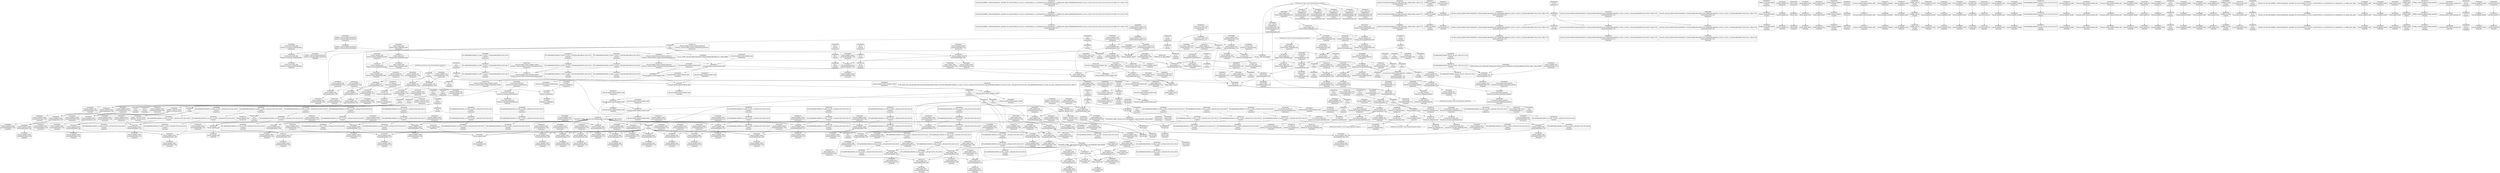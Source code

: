 digraph {
	CE0x48b1d20 [shape=record,shape=Mrecord,label="{CE0x48b1d20|_call_void_asm_sideeffect_1:_09ud2_0A.pushsection___bug_table,_22a_22_0A2:_09.long_1b_-_2b,_$_0:c_-_2b_0A_09.word_$_1:c_,_0_0A_09.org_2b+$_2:c_0A.popsection_,_i,i,i,_dirflag_,_fpsr_,_flags_(i8*_getelementptr_inbounds_(_25_x_i8_,_25_x_i8_*_.str3,_i32_0,_i32_0),_i32_1575,_i64_12)_#3,_!dbg_!27737,_!srcloc_!27740|security/selinux/hooks.c,1575|*SummSink*}"]
	CE0x4880100 [shape=record,shape=Mrecord,label="{CE0x4880100|cred_has_capability:_ad|security/selinux/hooks.c, 1555}"]
	CE0x4869860 [shape=record,shape=Mrecord,label="{CE0x4869860|cred_has_capability:_tmp8|security/selinux/hooks.c,1575|*SummSource*}"]
	CE0x48a5420 [shape=record,shape=Mrecord,label="{CE0x48a5420|i64*_getelementptr_inbounds_(_21_x_i64_,_21_x_i64_*___llvm_gcov_ctr143,_i64_0,_i64_18)|*Constant*|*SummSink*}"]
	CE0x485e0c0 [shape=record,shape=Mrecord,label="{CE0x485e0c0|selinux_capable:_call1|security/selinux/hooks.c,2011|*SummSource*}"]
	CE0x48a3570 [shape=record,shape=Mrecord,label="{CE0x48a3570|cred_has_capability:_tmp25|security/selinux/hooks.c,1582|*SummSink*}"]
	CE0x4841780 [shape=record,shape=Mrecord,label="{CE0x4841780|selinux_capable:_cap|Function::selinux_capable&Arg::cap::}"]
	CE0x484e620 [shape=record,shape=Mrecord,label="{CE0x484e620|cred_has_capability:_avd|security/selinux/hooks.c, 1556}"]
	CE0x4896520 [shape=record,shape=Mrecord,label="{CE0x4896520|cred_has_capability:_sclass.0|*SummSink*}"]
	CE0x483ddc0 [shape=record,shape=Mrecord,label="{CE0x483ddc0|selinux_capable:_tmp2|security/selinux/hooks.c,2008|*SummSource*}"]
	CE0x489f340 [shape=record,shape=Mrecord,label="{CE0x489f340|avc_audit:_avd|Function::avc_audit&Arg::avd::|*SummSink*}"]
	CE0x48a73c0 [shape=record,shape=Mrecord,label="{CE0x48a73c0|cred_has_capability:_tmp31|security/selinux/hooks.c,1585|*SummSource*}"]
	CE0x4885960 [shape=record,shape=Mrecord,label="{CE0x4885960|_switch_i32_%shr,_label_%sw.default_i32_0,_label_%sw.bb_i32_1,_label_%sw.bb2_,_!dbg_!27727|security/selinux/hooks.c,1565}"]
	CE0x48b3780 [shape=record,shape=Mrecord,label="{CE0x48b3780|__llvm_gcov_indirect_counter_increment:_tmp6}"]
	CE0x486b2c0 [shape=record,shape=Mrecord,label="{CE0x486b2c0|__llvm_gcov_indirect_counter_increment:_counter}"]
	CE0x4898cd0 [shape=record,shape=Mrecord,label="{CE0x4898cd0|_ret_i32_%rc.0,_!dbg_!27793|security/selinux/avc.c,744}"]
	CE0x48aa690 [shape=record,shape=Mrecord,label="{CE0x48aa690|cred_sid:_tmp6|security/selinux/hooks.c,197|*SummSource*}"]
	CE0x4848410 [shape=record,shape=Mrecord,label="{CE0x4848410|GLOBAL:_cap_capable|*Constant*|*SummSource*}"]
	CE0x48a6c60 [shape=record,shape=Mrecord,label="{CE0x48a6c60|cred_has_capability:_tmp31|security/selinux/hooks.c,1585|*SummSink*}"]
	CE0x48704e0 [shape=record,shape=Mrecord,label="{CE0x48704e0|__llvm_gcov_indirect_counter_increment:_counters|Function::__llvm_gcov_indirect_counter_increment&Arg::counters::|*SummSource*}"]
	CE0x4886250 [shape=record,shape=Mrecord,label="{CE0x4886250|cred_has_capability:_tmp10|security/selinux/hooks.c,1575}"]
	CE0x4846e80 [shape=record,shape=Mrecord,label="{CE0x4846e80|i64_2|*Constant*}"]
	CE0x48a32c0 [shape=record,shape=Mrecord,label="{CE0x48a32c0|cred_has_capability:_tmp25|security/selinux/hooks.c,1582}"]
	CE0x485f910 [shape=record,shape=Mrecord,label="{CE0x485f910|cred_has_capability:_shl|security/selinux/hooks.c,1559|*SummSource*}"]
	CE0x4860170 [shape=record,shape=Mrecord,label="{CE0x4860170|_call_void_mcount()_#3|*SummSource*}"]
	CE0x48bd570 [shape=record,shape=Mrecord,label="{CE0x48bd570|cred_has_capability:_tmp4|security/selinux/hooks.c,1570|*SummSource*}"]
	CE0x48596e0 [shape=record,shape=Mrecord,label="{CE0x48596e0|selinux_capable:_retval.0|*SummSource*}"]
	CE0x4892360 [shape=record,shape=Mrecord,label="{CE0x4892360|cred_has_capability:_tmp13|security/selinux/hooks.c,1575}"]
	CE0x48a8240 [shape=record,shape=Mrecord,label="{CE0x48a8240|cred_has_capability:_retval.0}"]
	CE0x48b99f0 [shape=record,shape=Mrecord,label="{CE0x48b99f0|i32_5|*Constant*}"]
	CE0x48310e0 [shape=record,shape=Mrecord,label="{CE0x48310e0|i64*_getelementptr_inbounds_(_21_x_i64_,_21_x_i64_*___llvm_gcov_ctr143,_i64_0,_i64_11)|*Constant*|*SummSource*}"]
	CE0x484a490 [shape=record,shape=Mrecord,label="{CE0x484a490|selinux_capable:_cred|Function::selinux_capable&Arg::cred::|*SummSink*}"]
	CE0x4849500 [shape=record,shape=Mrecord,label="{CE0x4849500|_ret_i32_%tmp6,_!dbg_!27716|security/selinux/hooks.c,197}"]
	CE0x485d4c0 [shape=record,shape=Mrecord,label="{CE0x485d4c0|cred_has_capability:_tmp1}"]
	CE0x4870a20 [shape=record,shape=Mrecord,label="{CE0x4870a20|_ret_void|*SummSource*}"]
	CE0x4896c30 [shape=record,shape=Mrecord,label="{CE0x4896c30|GLOBAL:_avc_has_perm_noaudit|*Constant*}"]
	CE0x485e180 [shape=record,shape=Mrecord,label="{CE0x485e180|selinux_capable:_call1|security/selinux/hooks.c,2011|*SummSink*}"]
	CE0x4831190 [shape=record,shape=Mrecord,label="{CE0x4831190|i64*_getelementptr_inbounds_(_21_x_i64_,_21_x_i64_*___llvm_gcov_ctr143,_i64_0,_i64_11)|*Constant*|*SummSink*}"]
	CE0x486ea10 [shape=record,shape=Mrecord,label="{CE0x486ea10|cred_has_capability:_tmp24|security/selinux/hooks.c,1582|*SummSink*}"]
	CE0x48a38e0 [shape=record,shape=Mrecord,label="{CE0x48a38e0|cred_has_capability:_tmp26|security/selinux/hooks.c,1583}"]
	CE0x484c700 [shape=record,shape=Mrecord,label="{CE0x484c700|_call_void___llvm_gcov_indirect_counter_increment(i32*___llvm_gcov_global_state_pred145,_i64**_getelementptr_inbounds_(_3_x_i64*_,_3_x_i64*_*___llvm_gcda_edge_table144,_i64_0,_i64_2)),_!dbg_!27732|security/selinux/hooks.c,1570|*SummSource*}"]
	CE0x48990f0 [shape=record,shape=Mrecord,label="{CE0x48990f0|avc_has_perm_noaudit:_avd|Function::avc_has_perm_noaudit&Arg::avd::|*SummSource*}"]
	CE0x4866c40 [shape=record,shape=Mrecord,label="{CE0x4866c40|__llvm_gcov_indirect_counter_increment:_tmp2|*SummSink*}"]
	CE0x5c14d60 [shape=record,shape=Mrecord,label="{CE0x5c14d60|selinux_capable:_tmp4|security/selinux/hooks.c,2008|*SummSource*}"]
	CE0x4849350 [shape=record,shape=Mrecord,label="{CE0x4849350|cred_sid:_cred|Function::cred_sid&Arg::cred::|*SummSink*}"]
	CE0x485a050 [shape=record,shape=Mrecord,label="{CE0x485a050|cred_has_capability:_bb|*SummSource*}"]
	CE0x489eda0 [shape=record,shape=Mrecord,label="{CE0x489eda0|avc_audit:_requested|Function::avc_audit&Arg::requested::|*SummSource*}"]
	CE0x48b08a0 [shape=record,shape=Mrecord,label="{CE0x48b08a0|cred_sid:_tmp3|*SummSource*}"]
	CE0x48a40a0 [shape=record,shape=Mrecord,label="{CE0x48a40a0|i64*_getelementptr_inbounds_(_21_x_i64_,_21_x_i64_*___llvm_gcov_ctr143,_i64_0,_i64_17)|*Constant*|*SummSink*}"]
	CE0x48a6410 [shape=record,shape=Mrecord,label="{CE0x48a6410|cred_has_capability:_tmp30|security/selinux/hooks.c,1585|*SummSource*}"]
	CE0x48ae0e0 [shape=record,shape=Mrecord,label="{CE0x48ae0e0|4:_i32,_:_CRE_4,8_|*MultipleSource*|security/selinux/hooks.c,196|security/selinux/hooks.c,197|*LoadInst*|security/selinux/hooks.c,196}"]
	CE0x4848f70 [shape=record,shape=Mrecord,label="{CE0x4848f70|i64*_getelementptr_inbounds_(_6_x_i64_,_6_x_i64_*___llvm_gcov_ctr142,_i64_0,_i64_0)|*Constant*|*SummSink*}"]
	CE0x484edf0 [shape=record,shape=Mrecord,label="{CE0x484edf0|i64*_getelementptr_inbounds_(_2_x_i64_,_2_x_i64_*___llvm_gcov_ctr131,_i64_0,_i64_1)|*Constant*}"]
	CE0x4887660 [shape=record,shape=Mrecord,label="{CE0x4887660|cred_has_capability:_tmp12|security/selinux/hooks.c,1575|*SummSink*}"]
	CE0x48469e0 [shape=record,shape=Mrecord,label="{CE0x48469e0|VOIDTB_TE_array:_GCE_.str49_private_unnamed_addr_constant_40_x_i8_c_013SELinux:_out_of_range_capability_%d_0A_00_,_align_1:_elem_0:default:}"]
	CE0x484b9f0 [shape=record,shape=Mrecord,label="{CE0x484b9f0|i64*_getelementptr_inbounds_(_6_x_i64_,_6_x_i64_*___llvm_gcov_ctr142,_i64_0,_i64_5)|*Constant*|*SummSink*}"]
	CE0x4883b10 [shape=record,shape=Mrecord,label="{CE0x4883b10|i64*_getelementptr_inbounds_(_2_x_i64_,_2_x_i64_*___llvm_gcov_ctr131,_i64_0,_i64_1)|*Constant*|*SummSink*}"]
	CE0x489b950 [shape=record,shape=Mrecord,label="{CE0x489b950|cred_has_capability:_tmp20|security/selinux/hooks.c,1580|*SummSource*}"]
	CE0x48317c0 [shape=record,shape=Mrecord,label="{CE0x48317c0|i64*_getelementptr_inbounds_(_2_x_i64_,_2_x_i64_*___llvm_gcov_ctr131,_i64_0,_i64_0)|*Constant*}"]
	CE0x4861ff0 [shape=record,shape=Mrecord,label="{CE0x4861ff0|__llvm_gcov_indirect_counter_increment:_tmp2}"]
	CE0x4831d60 [shape=record,shape=Mrecord,label="{CE0x4831d60|cred_sid:_entry|*SummSource*}"]
	CE0x5eef720 [shape=record,shape=Mrecord,label="{CE0x5eef720|selinux_capable:_tmp5|security/selinux/hooks.c,2008}"]
	CE0x483efa0 [shape=record,shape=Mrecord,label="{CE0x483efa0|selinux_capable:_return|*SummSource*}"]
	CE0x4869a50 [shape=record,shape=Mrecord,label="{CE0x4869a50|cred_has_capability:_tmp8|security/selinux/hooks.c,1575|*SummSink*}"]
	CE0x48373e0 [shape=record,shape=Mrecord,label="{CE0x48373e0|selinux_capable:_if.then}"]
	CE0x4860d30 [shape=record,shape=Mrecord,label="{CE0x4860d30|selinux_capable:_tmp11|security/selinux/hooks.c,2012}"]
	CE0x485e340 [shape=record,shape=Mrecord,label="{CE0x485e340|GLOBAL:_cred_has_capability|*Constant*|*SummSink*}"]
	CE0x48bbbb0 [shape=record,shape=Mrecord,label="{CE0x48bbbb0|i64*_getelementptr_inbounds_(_21_x_i64_,_21_x_i64_*___llvm_gcov_ctr143,_i64_0,_i64_8)|*Constant*|*SummSink*}"]
	CE0x4867e90 [shape=record,shape=Mrecord,label="{CE0x4867e90|i64*_getelementptr_inbounds_(_21_x_i64_,_21_x_i64_*___llvm_gcov_ctr143,_i64_0,_i64_6)|*Constant*}"]
	CE0x48a9350 [shape=record,shape=Mrecord,label="{CE0x48a9350|cred_has_capability:_tmp33|security/selinux/hooks.c,1586}"]
	CE0x48676c0 [shape=record,shape=Mrecord,label="{CE0x48676c0|COLLAPSED:_GCMRE___llvm_gcov_ctr143_internal_global_21_x_i64_zeroinitializer:_elem_0:default:}"]
	CE0x4892650 [shape=record,shape=Mrecord,label="{CE0x4892650|cred_has_capability:_tmp13|security/selinux/hooks.c,1575|*SummSink*}"]
	CE0x483f350 [shape=record,shape=Mrecord,label="{CE0x483f350|GLOBAL:_cred_has_capability|*Constant*}"]
	CE0x4843360 [shape=record,shape=Mrecord,label="{CE0x4843360|_ret_void|*SummSink*}"]
	CE0x485cad0 [shape=record,shape=Mrecord,label="{CE0x485cad0|cred_has_capability:_audit|Function::cred_has_capability&Arg::audit::}"]
	CE0x486d7b0 [shape=record,shape=Mrecord,label="{CE0x486d7b0|cred_has_capability:_tmp3|security/selinux/hooks.c,1567|*SummSource*}"]
	CE0x4898bb0 [shape=record,shape=Mrecord,label="{CE0x4898bb0|avc_has_perm_noaudit:_flags|Function::avc_has_perm_noaudit&Arg::flags::|*SummSource*}"]
	CE0x48a6ad0 [shape=record,shape=Mrecord,label="{CE0x48a6ad0|i64*_getelementptr_inbounds_(_21_x_i64_,_21_x_i64_*___llvm_gcov_ctr143,_i64_0,_i64_19)|*Constant*|*SummSource*}"]
	CE0x48a9ed0 [shape=record,shape=Mrecord,label="{CE0x48a9ed0|cred_sid:_bb|*SummSink*}"]
	CE0x4847510 [shape=record,shape=Mrecord,label="{CE0x4847510|__llvm_gcov_indirect_counter_increment:_entry|*SummSink*}"]
	CE0x4840c70 [shape=record,shape=Mrecord,label="{CE0x4840c70|cred_has_capability:_sw.default|*SummSource*}"]
	CE0x48968f0 [shape=record,shape=Mrecord,label="{CE0x48968f0|cred_has_capability:_call7|security/selinux/hooks.c,1579|*SummSource*}"]
	CE0x486e1c0 [shape=record,shape=Mrecord,label="{CE0x486e1c0|cred_has_capability:_tmp23|security/selinux/hooks.c,1582}"]
	CE0x4831860 [shape=record,shape=Mrecord,label="{CE0x4831860|i64*_getelementptr_inbounds_(_2_x_i64_,_2_x_i64_*___llvm_gcov_ctr131,_i64_0,_i64_0)|*Constant*|*SummSource*}"]
	CE0x48af000 [shape=record,shape=Mrecord,label="{CE0x48af000|cred_has_capability:_do.end}"]
	CE0x48838e0 [shape=record,shape=Mrecord,label="{CE0x48838e0|GLOBAL:_cred_sid|*Constant*|*SummSource*}"]
	CE0x48986e0 [shape=record,shape=Mrecord,label="{CE0x48986e0|avc_has_perm_noaudit:_requested|Function::avc_has_perm_noaudit&Arg::requested::|*SummSink*}"]
	CE0x483f3c0 [shape=record,shape=Mrecord,label="{CE0x483f3c0|selinux_capable:_call1|security/selinux/hooks.c,2011}"]
	CE0x48bd060 [shape=record,shape=Mrecord,label="{CE0x48bd060|cred_sid:_tmp2}"]
	CE0x486d640 [shape=record,shape=Mrecord,label="{CE0x486d640|cred_has_capability:_tmp3|security/selinux/hooks.c,1567}"]
	CE0x487de00 [shape=record,shape=Mrecord,label="{CE0x487de00|cred_has_capability:_do.cond|*SummSource*}"]
	CE0x4842f90 [shape=record,shape=Mrecord,label="{CE0x4842f90|cred_has_capability:_tmp6|security/selinux/hooks.c,1574|*SummSource*}"]
	CE0x4876120 [shape=record,shape=Mrecord,label="{CE0x4876120|selinux_capable:_tmp7|security/selinux/hooks.c,2009}"]
	CE0x486e2d0 [shape=record,shape=Mrecord,label="{CE0x486e2d0|cred_has_capability:_tmp23|security/selinux/hooks.c,1582|*SummSource*}"]
	CE0x483c8e0 [shape=record,shape=Mrecord,label="{CE0x483c8e0|selinux_capable:_tmp1}"]
	CE0x489bf60 [shape=record,shape=Mrecord,label="{CE0x489bf60|cred_has_capability:_tmp20|security/selinux/hooks.c,1580|*SummSink*}"]
	CE0x48ac9d0 [shape=record,shape=Mrecord,label="{CE0x48ac9d0|cred_sid:_security|security/selinux/hooks.c,196|*SummSource*}"]
	CE0x4870790 [shape=record,shape=Mrecord,label="{CE0x4870790|__llvm_gcov_indirect_counter_increment:_counters|Function::__llvm_gcov_indirect_counter_increment&Arg::counters::|*SummSink*}"]
	CE0x48420a0 [shape=record,shape=Mrecord,label="{CE0x48420a0|cred_has_capability:_shr|security/selinux/hooks.c,1565}"]
	CE0x48a44a0 [shape=record,shape=Mrecord,label="{CE0x48a44a0|cred_has_capability:_tmp27|security/selinux/hooks.c,1583}"]
	CE0x48419a0 [shape=record,shape=Mrecord,label="{CE0x48419a0|cred_has_capability:_audit|Function::cred_has_capability&Arg::audit::|*SummSource*}"]
	CE0x487bae0 [shape=record,shape=Mrecord,label="{CE0x487bae0|cred_has_capability:_return|*SummSource*}"]
	CE0x486f290 [shape=record,shape=Mrecord,label="{CE0x486f290|cred_has_capability:_sw.bb2|*SummSink*}"]
	CE0x4840d30 [shape=record,shape=Mrecord,label="{CE0x4840d30|cred_has_capability:_sw.default|*SummSink*}"]
	CE0x48ad1f0 [shape=record,shape=Mrecord,label="{CE0x48ad1f0|cred_sid:_tmp5|security/selinux/hooks.c,196}"]
	CE0x412afd0 [shape=record,shape=Mrecord,label="{CE0x412afd0|i64_0|*Constant*|*SummSink*}"]
	CE0x67adaa0 [shape=record,shape=Mrecord,label="{CE0x67adaa0|GLOBAL:___llvm_gcov_ctr142|Global_var:__llvm_gcov_ctr142|*SummSink*}"]
	CE0x4867730 [shape=record,shape=Mrecord,label="{CE0x4867730|cred_has_capability:_tmp|*SummSource*}"]
	CE0x489dd70 [shape=record,shape=Mrecord,label="{CE0x489dd70|avc_audit:_entry|*SummSource*}"]
	CE0x48a6bf0 [shape=record,shape=Mrecord,label="{CE0x48a6bf0|cred_has_capability:_tmp30|security/selinux/hooks.c,1585|*SummSink*}"]
	CE0x4870890 [shape=record,shape=Mrecord,label="{CE0x4870890|_ret_void}"]
	CE0x4847810 [shape=record,shape=Mrecord,label="{CE0x4847810|__llvm_gcov_indirect_counter_increment:_predecessor|Function::__llvm_gcov_indirect_counter_increment&Arg::predecessor::|*SummSink*}"]
	CE0x485a160 [shape=record,shape=Mrecord,label="{CE0x485a160|cred_has_capability:_bb|*SummSink*}"]
	CE0x4849280 [shape=record,shape=Mrecord,label="{CE0x4849280|cred_sid:_cred|Function::cred_sid&Arg::cred::|*SummSource*}"]
	CE0x4846be0 [shape=record,shape=Mrecord,label="{CE0x4846be0|i64*_getelementptr_inbounds_(_21_x_i64_,_21_x_i64_*___llvm_gcov_ctr143,_i64_0,_i64_7)|*Constant*}"]
	CE0x48bdc40 [shape=record,shape=Mrecord,label="{CE0x48bdc40|cred_has_capability:_tmp5|security/selinux/hooks.c,1570}"]
	CE0x483d9a0 [shape=record,shape=Mrecord,label="{CE0x483d9a0|selinux_capable:_tmp1|*SummSink*}"]
	CE0x484b870 [shape=record,shape=Mrecord,label="{CE0x484b870|GLOBAL:_cap_capable|*Constant*|*SummSink*}"]
	CE0x484d020 [shape=record,shape=Mrecord,label="{CE0x484d020|_call_void___llvm_gcov_indirect_counter_increment(i32*___llvm_gcov_global_state_pred145,_i64**_getelementptr_inbounds_(_3_x_i64*_,_3_x_i64*_*___llvm_gcda_edge_table144,_i64_0,_i64_2)),_!dbg_!27732|security/selinux/hooks.c,1570|*SummSink*}"]
	CE0x4872ac0 [shape=record,shape=Mrecord,label="{CE0x4872ac0|_call_void_mcount()_#3|*SummSink*}"]
	CE0x48592b0 [shape=record,shape=Mrecord,label="{CE0x48592b0|i32_1|*Constant*|*SummSource*}"]
	CE0x489a7b0 [shape=record,shape=Mrecord,label="{CE0x489a7b0|cred_has_capability:_tmp18|security/selinux/hooks.c,1580}"]
	CE0x4860c40 [shape=record,shape=Mrecord,label="{CE0x4860c40|cred_has_capability:_entry|*SummSink*}"]
	CE0x483ea20 [shape=record,shape=Mrecord,label="{CE0x483ea20|selinux_capable:_tmp2|security/selinux/hooks.c,2008}"]
	CE0x4844290 [shape=record,shape=Mrecord,label="{CE0x4844290|i64*_getelementptr_inbounds_(_6_x_i64_,_6_x_i64_*___llvm_gcov_ctr142,_i64_0,_i64_0)|*Constant*}"]
	CE0x48bb100 [shape=record,shape=Mrecord,label="{CE0x48bb100|i32_22|*Constant*|*SummSink*}"]
	CE0x4894df0 [shape=record,shape=Mrecord,label="{CE0x4894df0|i64*_getelementptr_inbounds_(_21_x_i64_,_21_x_i64_*___llvm_gcov_ctr143,_i64_0,_i64_12)|*Constant*|*SummSource*}"]
	CE0x483ead0 [shape=record,shape=Mrecord,label="{CE0x483ead0|COLLAPSED:_GCMRE___llvm_gcov_ctr142_internal_global_6_x_i64_zeroinitializer:_elem_0:default:}"]
	CE0x485aad0 [shape=record,shape=Mrecord,label="{CE0x485aad0|cred_has_capability:_sw.epilog|*SummSink*}"]
	CE0x4848620 [shape=record,shape=Mrecord,label="{CE0x4848620|_ret_i32_%retval.0,_!dbg_!27765|security/selinux/hooks.c,1586|*SummSource*}"]
	CE0x485d8c0 [shape=record,shape=Mrecord,label="{CE0x485d8c0|i32_0|*Constant*}"]
	CE0x489f4a0 [shape=record,shape=Mrecord,label="{CE0x489f4a0|avc_audit:_result|Function::avc_audit&Arg::result::}"]
	CE0x48bb670 [shape=record,shape=Mrecord,label="{CE0x48bb670|i8*_getelementptr_inbounds_(_25_x_i8_,_25_x_i8_*_.str3,_i32_0,_i32_0)|*Constant*|*SummSink*}"]
	CE0x48b65d0 [shape=record,shape=Mrecord,label="{CE0x48b65d0|cred_has_capability:_type|security/selinux/hooks.c,1562}"]
	CE0x4896ee0 [shape=record,shape=Mrecord,label="{CE0x4896ee0|GLOBAL:_avc_has_perm_noaudit|*Constant*|*SummSink*}"]
	CE0x48697f0 [shape=record,shape=Mrecord,label="{CE0x48697f0|cred_has_capability:_tmp8|security/selinux/hooks.c,1575}"]
	CE0x489b5b0 [shape=record,shape=Mrecord,label="{CE0x489b5b0|cred_has_capability:_tmp19|security/selinux/hooks.c,1580|*SummSink*}"]
	CE0x48a4180 [shape=record,shape=Mrecord,label="{CE0x48a4180|cred_has_capability:_tmp27|security/selinux/hooks.c,1583|*SummSink*}"]
	CE0x486c8d0 [shape=record,shape=Mrecord,label="{CE0x486c8d0|i32_-1|*Constant*|*SummSink*}"]
	CE0x4872c50 [shape=record,shape=Mrecord,label="{CE0x4872c50|cred_has_capability:_do.end6|*SummSource*}"]
	CE0x4832370 [shape=record,shape=Mrecord,label="{CE0x4832370|selinux_capable:_tmp|*SummSource*}"]
	CE0x4862ea0 [shape=record,shape=Mrecord,label="{CE0x4862ea0|cred_sid:_tmp2|*SummSink*}"]
	CE0x4859550 [shape=record,shape=Mrecord,label="{CE0x4859550|i64*_getelementptr_inbounds_(_6_x_i64_,_6_x_i64_*___llvm_gcov_ctr142,_i64_0,_i64_5)|*Constant*}"]
	CE0x48ae170 [shape=record,shape=Mrecord,label="{CE0x48ae170|4:_i32,_:_CRE_8,12_|*MultipleSource*|security/selinux/hooks.c,196|security/selinux/hooks.c,197|*LoadInst*|security/selinux/hooks.c,196}"]
	CE0x48473f0 [shape=record,shape=Mrecord,label="{CE0x48473f0|__llvm_gcov_indirect_counter_increment:_entry|*SummSource*}"]
	CE0x486efd0 [shape=record,shape=Mrecord,label="{CE0x486efd0|__llvm_gcov_indirect_counter_increment:_bb4|*SummSource*}"]
	CE0x48952a0 [shape=record,shape=Mrecord,label="{CE0x48952a0|cred_has_capability:_tmp17|security/selinux/hooks.c,1576}"]
	CE0x4862640 [shape=record,shape=Mrecord,label="{CE0x4862640|__llvm_gcov_indirect_counter_increment:_exit|*SummSource*}"]
	CE0x4848540 [shape=record,shape=Mrecord,label="{CE0x4848540|cred_has_capability:_cred|Function::cred_has_capability&Arg::cred::|*SummSink*}"]
	CE0x4848280 [shape=record,shape=Mrecord,label="{CE0x4848280|i32_5|*Constant*|*SummSource*}"]
	CE0x48abc50 [shape=record,shape=Mrecord,label="{CE0x48abc50|i64*_null|*Constant*|*SummSink*}"]
	CE0x48aa8f0 [shape=record,shape=Mrecord,label="{CE0x48aa8f0|__llvm_gcov_indirect_counter_increment:_bb4}"]
	CE0x4861150 [shape=record,shape=Mrecord,label="{CE0x4861150|selinux_capable:_ns|Function::selinux_capable&Arg::ns::|*SummSource*}"]
	CE0x486ac60 [shape=record,shape=Mrecord,label="{CE0x486ac60|GLOBAL:___llvm_gcov_global_state_pred145|Global_var:__llvm_gcov_global_state_pred145|*SummSink*}"]
	CE0x484ec60 [shape=record,shape=Mrecord,label="{CE0x484ec60|cred_sid:_tmp1|*SummSink*}"]
	CE0x4886f80 [shape=record,shape=Mrecord,label="{CE0x4886f80|i64*_getelementptr_inbounds_(_21_x_i64_,_21_x_i64_*___llvm_gcov_ctr143,_i64_0,_i64_9)|*Constant*|*SummSource*}"]
	CE0x489eb60 [shape=record,shape=Mrecord,label="{CE0x489eb60|avc_audit:_tclass|Function::avc_audit&Arg::tclass::|*SummSink*}"]
	CE0x48a6f80 [shape=record,shape=Mrecord,label="{CE0x48a6f80|cred_has_capability:_tmp31|security/selinux/hooks.c,1585}"]
	CE0x48a07f0 [shape=record,shape=Mrecord,label="{CE0x48a07f0|i64_15|*Constant*}"]
	CE0x48999e0 [shape=record,shape=Mrecord,label="{CE0x48999e0|cred_has_capability:_cmp|security/selinux/hooks.c,1580}"]
	CE0x4868970 [shape=record,shape=Mrecord,label="{CE0x4868970|cred_has_capability:_tmp7|security/selinux/hooks.c,1574|*SummSource*}"]
	CE0x4841aa0 [shape=record,shape=Mrecord,label="{CE0x4841aa0|cred_has_capability:_audit|Function::cred_has_capability&Arg::audit::|*SummSink*}"]
	CE0x4895de0 [shape=record,shape=Mrecord,label="{CE0x4895de0|i16_4|*Constant*|*SummSink*}"]
	CE0x4868f50 [shape=record,shape=Mrecord,label="{CE0x4868f50|i64*_getelementptr_inbounds_(_21_x_i64_,_21_x_i64_*___llvm_gcov_ctr143,_i64_0,_i64_7)|*Constant*|*SummSink*}"]
	CE0x4895a80 [shape=record,shape=Mrecord,label="{CE0x4895a80|avc_has_perm_noaudit:_flags|Function::avc_has_perm_noaudit&Arg::flags::}"]
	CE0x4862760 [shape=record,shape=Mrecord,label="{CE0x4862760|__llvm_gcov_indirect_counter_increment:_pred}"]
	CE0x489e1c0 [shape=record,shape=Mrecord,label="{CE0x489e1c0|avc_audit:_ssid|Function::avc_audit&Arg::ssid::|*SummSource*}"]
	CE0x4878470 [shape=record,shape=Mrecord,label="{CE0x4878470|i64*_getelementptr_inbounds_(_6_x_i64_,_6_x_i64_*___llvm_gcov_ctr142,_i64_0,_i64_4)|*Constant*|*SummSink*}"]
	CE0x4896270 [shape=record,shape=Mrecord,label="{CE0x4896270|i16_47|*Constant*|*SummSink*}"]
	CE0x489fa00 [shape=record,shape=Mrecord,label="{CE0x489fa00|avc_audit:_a|Function::avc_audit&Arg::a::|*SummSource*}"]
	CE0x4849210 [shape=record,shape=Mrecord,label="{CE0x4849210|cred_sid:_cred|Function::cred_sid&Arg::cred::}"]
	CE0x4861f80 [shape=record,shape=Mrecord,label="{CE0x4861f80|__llvm_gcov_indirect_counter_increment:_counter|*SummSink*}"]
	CE0x484da20 [shape=record,shape=Mrecord,label="{CE0x484da20|_call_void_mcount()_#3}"]
	CE0x4899d80 [shape=record,shape=Mrecord,label="{CE0x4899d80|i64_13|*Constant*|*SummSource*}"]
	CE0x489a6b0 [shape=record,shape=Mrecord,label="{CE0x489a6b0|i64_14|*Constant*|*SummSink*}"]
	CE0x4897990 [shape=record,shape=Mrecord,label="{CE0x4897990|avc_has_perm_noaudit:_tsid|Function::avc_has_perm_noaudit&Arg::tsid::}"]
	CE0x48a8770 [shape=record,shape=Mrecord,label="{CE0x48a8770|cred_has_capability:_retval.0|*SummSink*}"]
	CE0x4852400 [shape=record,shape=Mrecord,label="{CE0x4852400|_ret_i32_%tmp6,_!dbg_!27716|security/selinux/hooks.c,197|*SummSink*}"]
	CE0x48a7ed0 [shape=record,shape=Mrecord,label="{CE0x48a7ed0|i32_-22|*Constant*|*SummSink*}"]
	CE0x486d500 [shape=record,shape=Mrecord,label="{CE0x486d500|_call_void___llvm_gcov_indirect_counter_increment(i32*___llvm_gcov_global_state_pred145,_i64**_getelementptr_inbounds_(_3_x_i64*_,_3_x_i64*_*___llvm_gcda_edge_table144,_i64_0,_i64_2)),_!dbg_!27732|security/selinux/hooks.c,1570}"]
	CE0x489fb70 [shape=record,shape=Mrecord,label="{CE0x489fb70|avc_audit:_a|Function::avc_audit&Arg::a::|*SummSink*}"]
	CE0x483d790 [shape=record,shape=Mrecord,label="{CE0x483d790|selinux_capable:_tobool|security/selinux/hooks.c,2008}"]
	CE0x489b2e0 [shape=record,shape=Mrecord,label="{CE0x489b2e0|cred_has_capability:_tmp19|security/selinux/hooks.c,1580}"]
	CE0x489ef10 [shape=record,shape=Mrecord,label="{CE0x489ef10|avc_audit:_requested|Function::avc_audit&Arg::requested::|*SummSink*}"]
	CE0x48ace00 [shape=record,shape=Mrecord,label="{CE0x48ace00|cred_sid:_tmp4|*LoadInst*|security/selinux/hooks.c,196}"]
	CE0x48a8f50 [shape=record,shape=Mrecord,label="{CE0x48a8f50|i64*_getelementptr_inbounds_(_21_x_i64_,_21_x_i64_*___llvm_gcov_ctr143,_i64_0,_i64_20)|*Constant*|*SummSink*}"]
	CE0x4849910 [shape=record,shape=Mrecord,label="{CE0x4849910|cred_has_capability:_if.then9}"]
	CE0x48abaf0 [shape=record,shape=Mrecord,label="{CE0x48abaf0|i64*_null|*Constant*|*SummSource*}"]
	CE0x484f1b0 [shape=record,shape=Mrecord,label="{CE0x484f1b0|i64*_getelementptr_inbounds_(_21_x_i64_,_21_x_i64_*___llvm_gcov_ctr143,_i64_0,_i64_0)|*Constant*}"]
	CE0x48af610 [shape=record,shape=Mrecord,label="{CE0x48af610|i32_31|*Constant*}"]
	CE0x48a0c80 [shape=record,shape=Mrecord,label="{CE0x48a0c80|i64_16|*Constant*|*SummSource*}"]
	CE0x4847700 [shape=record,shape=Mrecord,label="{CE0x4847700|__llvm_gcov_indirect_counter_increment:_predecessor|Function::__llvm_gcov_indirect_counter_increment&Arg::predecessor::|*SummSource*}"]
	CE0x4885420 [shape=record,shape=Mrecord,label="{CE0x4885420|__llvm_gcov_indirect_counter_increment:_predecessor|Function::__llvm_gcov_indirect_counter_increment&Arg::predecessor::}"]
	CE0x4860280 [shape=record,shape=Mrecord,label="{CE0x4860280|selinux_capable:_tmp8|security/selinux/hooks.c,2011|*SummSink*}"]
	CE0x4894f10 [shape=record,shape=Mrecord,label="{CE0x4894f10|cred_has_capability:_tmp16|security/selinux/hooks.c,1576|*SummSink*}"]
	CE0x48947a0 [shape=record,shape=Mrecord,label="{CE0x48947a0|cred_has_capability:_tmp16|security/selinux/hooks.c,1576}"]
	CE0x48bdb00 [shape=record,shape=Mrecord,label="{CE0x48bdb00|_call_void___llvm_gcov_indirect_counter_increment(i32*___llvm_gcov_global_state_pred145,_i64**_getelementptr_inbounds_(_3_x_i64*_,_3_x_i64*_*___llvm_gcda_edge_table144,_i64_0,_i64_0)),_!dbg_!27734|security/selinux/hooks.c,1574}"]
	CE0x489e7a0 [shape=record,shape=Mrecord,label="{CE0x489e7a0|avc_audit:_tsid|Function::avc_audit&Arg::tsid::|*SummSink*}"]
	CE0x489ec70 [shape=record,shape=Mrecord,label="{CE0x489ec70|avc_audit:_requested|Function::avc_audit&Arg::requested::}"]
	CE0x48499b0 [shape=record,shape=Mrecord,label="{CE0x48499b0|cred_has_capability:_if.then9|*SummSource*}"]
	CE0x48b9a60 [shape=record,shape=Mrecord,label="{CE0x48b9a60|cred_has_capability:_u|security/selinux/hooks.c,1563}"]
	CE0x4887970 [shape=record,shape=Mrecord,label="{CE0x4887970|cred_has_capability:_tmp14|security/selinux/hooks.c,1575|*SummSource*}"]
	CE0x4883870 [shape=record,shape=Mrecord,label="{CE0x4883870|cred_sid:_entry}"]
	CE0x4832bf0 [shape=record,shape=Mrecord,label="{CE0x4832bf0|selinux_capable:_bb|*SummSource*}"]
	CE0x48af500 [shape=record,shape=Mrecord,label="{CE0x48af500|cred_has_capability:_if.then}"]
	CE0x4892bf0 [shape=record,shape=Mrecord,label="{CE0x4892bf0|i1_true|*Constant*|*SummSink*}"]
	CE0x48ad860 [shape=record,shape=Mrecord,label="{CE0x48ad860|cred_sid:_tmp5|security/selinux/hooks.c,196|*SummSink*}"]
	CE0x48b38e0 [shape=record,shape=Mrecord,label="{CE0x48b38e0|__llvm_gcov_indirect_counter_increment:_tmp6|*SummSource*}"]
	CE0x484ee60 [shape=record,shape=Mrecord,label="{CE0x484ee60|i64*_getelementptr_inbounds_(_2_x_i64_,_2_x_i64_*___llvm_gcov_ctr131,_i64_0,_i64_1)|*Constant*|*SummSource*}"]
	CE0x483d630 [shape=record,shape=Mrecord,label="{CE0x483d630|selinux_capable:_audit|Function::selinux_capable&Arg::audit::|*SummSource*}"]
	CE0x48862c0 [shape=record,shape=Mrecord,label="{CE0x48862c0|cred_has_capability:_tmp10|security/selinux/hooks.c,1575|*SummSource*}"]
	CE0x489ad20 [shape=record,shape=Mrecord,label="{CE0x489ad20|GLOBAL:___llvm_gcov_ctr143|Global_var:__llvm_gcov_ctr143}"]
	CE0x4883bf0 [shape=record,shape=Mrecord,label="{CE0x4883bf0|cred_sid:_tmp1}"]
	CE0x486e8a0 [shape=record,shape=Mrecord,label="{CE0x486e8a0|cred_has_capability:_tmp24|security/selinux/hooks.c,1582|*SummSource*}"]
	CE0x48b3150 [shape=record,shape=Mrecord,label="{CE0x48b3150|i8*_getelementptr_inbounds_(_25_x_i8_,_25_x_i8_*_.str3,_i32_0,_i32_0)|*Constant*|*SummSource*}"]
	CE0x489dc60 [shape=record,shape=Mrecord,label="{CE0x489dc60|avc_audit:_entry}"]
	CE0x4883b80 [shape=record,shape=Mrecord,label="{CE0x4883b80|i64_1|*Constant*}"]
	CE0x4885f90 [shape=record,shape=Mrecord,label="{CE0x4885f90|i64*_getelementptr_inbounds_(_21_x_i64_,_21_x_i64_*___llvm_gcov_ctr143,_i64_0,_i64_8)|*Constant*|*SummSource*}"]
	CE0x484f0b0 [shape=record,shape=Mrecord,label="{CE0x484f0b0|cred_has_capability:_do.body4|*SummSink*}"]
	CE0x4849d30 [shape=record,shape=Mrecord,label="{CE0x4849d30|cred_has_capability:_if.end|*SummSink*}"]
	CE0x489e890 [shape=record,shape=Mrecord,label="{CE0x489e890|avc_audit:_tclass|Function::avc_audit&Arg::tclass::}"]
	CE0x48af210 [shape=record,shape=Mrecord,label="{CE0x48af210|cred_has_capability:_do.end|*SummSource*}"]
	CE0x48a82b0 [shape=record,shape=Mrecord,label="{CE0x48a82b0|cred_has_capability:_retval.0|*SummSource*}"]
	CE0x4841150 [shape=record,shape=Mrecord,label="{CE0x4841150|selinux_capable:_entry|*SummSink*}"]
	CE0x48a9b70 [shape=record,shape=Mrecord,label="{CE0x48a9b70|i64*_getelementptr_inbounds_(_2_x_i64_,_2_x_i64_*___llvm_gcov_ctr131,_i64_0,_i64_0)|*Constant*|*SummSink*}"]
	CE0x484c1e0 [shape=record,shape=Mrecord,label="{CE0x484c1e0|i64_1|*Constant*}"]
	CE0x483f050 [shape=record,shape=Mrecord,label="{CE0x483f050|selinux_capable:_cred|Function::selinux_capable&Arg::cred::|*SummSource*}"]
	CE0x487dee0 [shape=record,shape=Mrecord,label="{CE0x487dee0|cred_has_capability:_do.cond|*SummSink*}"]
	CE0x48996c0 [shape=record,shape=Mrecord,label="{CE0x48996c0|cred_has_capability:_cmp|security/selinux/hooks.c,1580|*SummSource*}"]
	CE0x489d960 [shape=record,shape=Mrecord,label="{CE0x489d960|GLOBAL:_avc_audit|*Constant*|*SummSource*}"]
	CE0x48b0830 [shape=record,shape=Mrecord,label="{CE0x48b0830|cred_sid:_tmp3}"]
	CE0x48972c0 [shape=record,shape=Mrecord,label="{CE0x48972c0|avc_has_perm_noaudit:_entry|*SummSink*}"]
	CE0x48591e0 [shape=record,shape=Mrecord,label="{CE0x48591e0|i32_1|*Constant*}"]
	CE0x4896780 [shape=record,shape=Mrecord,label="{CE0x4896780|cred_has_capability:_call7|security/selinux/hooks.c,1579}"]
	CE0x483d420 [shape=record,shape=Mrecord,label="{CE0x483d420|i64_2|*Constant*|*SummSource*}"]
	CE0x484f830 [shape=record,shape=Mrecord,label="{CE0x484f830|selinux_capable:_bb|*SummSink*}"]
	CE0x48924a0 [shape=record,shape=Mrecord,label="{CE0x48924a0|cred_has_capability:_tmp13|security/selinux/hooks.c,1575|*SummSource*}"]
	CE0x4832630 [shape=record,shape=Mrecord,label="{CE0x4832630|selinux_capable:_if.then|*SummSource*}"]
	CE0x48bd880 [shape=record,shape=Mrecord,label="{CE0x48bd880|cred_has_capability:_tmp4|security/selinux/hooks.c,1570|*SummSink*}"]
	CE0x48729b0 [shape=record,shape=Mrecord,label="{CE0x48729b0|_call_void_mcount()_#3|*SummSource*}"]
	CE0x48abd30 [shape=record,shape=Mrecord,label="{CE0x48abd30|__llvm_gcov_indirect_counter_increment:_tmp3|*SummSink*}"]
	CE0x484b1a0 [shape=record,shape=Mrecord,label="{CE0x484b1a0|i64**_getelementptr_inbounds_(_3_x_i64*_,_3_x_i64*_*___llvm_gcda_edge_table144,_i64_0,_i64_2)|*Constant*|*SummSink*}"]
	CE0x4844c50 [shape=record,shape=Mrecord,label="{CE0x4844c50|_call_void___llvm_gcov_indirect_counter_increment(i32*___llvm_gcov_global_state_pred145,_i64**_getelementptr_inbounds_(_3_x_i64*_,_3_x_i64*_*___llvm_gcda_edge_table144,_i64_0,_i64_1)),_!dbg_!27728|security/selinux/hooks.c,1567}"]
	CE0x4899ec0 [shape=record,shape=Mrecord,label="{CE0x4899ec0|i64_13|*Constant*|*SummSink*}"]
	CE0x48998d0 [shape=record,shape=Mrecord,label="{CE0x48998d0|i64_13|*Constant*}"]
	CE0x485d450 [shape=record,shape=Mrecord,label="{CE0x485d450|i64_1|*Constant*}"]
	CE0x483f850 [shape=record,shape=Mrecord,label="{CE0x483f850|_ret_i32_%retval.0,_!dbg_!27765|security/selinux/hooks.c,1586|*SummSink*}"]
	CE0x484bd80 [shape=record,shape=Mrecord,label="{CE0x484bd80|selinux_capable:_tmp10|security/selinux/hooks.c,2012}"]
	CE0x48b6490 [shape=record,shape=Mrecord,label="{CE0x48b6490|0:_i8,_8:_i32,_24:_%struct.selinux_audit_data*,_:_SCMRE_0,1_|*MultipleSource*|security/selinux/hooks.c, 1555|security/selinux/hooks.c,1562}"]
	CE0x4841830 [shape=record,shape=Mrecord,label="{CE0x4841830|cred_has_capability:_cap|Function::cred_has_capability&Arg::cap::|*SummSink*}"]
	CE0x4846680 [shape=record,shape=Mrecord,label="{CE0x4846680|i8*_getelementptr_inbounds_(_40_x_i8_,_40_x_i8_*_.str49,_i32_0,_i32_0)|*Constant*|*SummSource*}"]
	CE0x483c620 [shape=record,shape=Mrecord,label="{CE0x483c620|selinux_capable:_tmp3|security/selinux/hooks.c,2008|*SummSink*}"]
	CE0x4858f20 [shape=record,shape=Mrecord,label="{CE0x4858f20|i64*_getelementptr_inbounds_(_6_x_i64_,_6_x_i64_*___llvm_gcov_ctr142,_i64_0,_i64_3)|*Constant*|*SummSource*}"]
	CE0x483eb80 [shape=record,shape=Mrecord,label="{CE0x483eb80|selinux_capable:_tmp1|*SummSource*}"]
	CE0x489c4d0 [shape=record,shape=Mrecord,label="{CE0x489c4d0|cred_has_capability:_tmp21|security/selinux/hooks.c,1580|*SummSink*}"]
	CE0x485e260 [shape=record,shape=Mrecord,label="{CE0x485e260|GLOBAL:_cred_has_capability|*Constant*|*SummSource*}"]
	CE0x4831590 [shape=record,shape=Mrecord,label="{CE0x4831590|cred_has_capability:_tmp15|security/selinux/hooks.c,1575|*SummSource*}"]
	CE0x48af070 [shape=record,shape=Mrecord,label="{CE0x48af070|i64*_getelementptr_inbounds_(_21_x_i64_,_21_x_i64_*___llvm_gcov_ctr143,_i64_0,_i64_0)|*Constant*|*SummSink*}"]
	CE0x48a5820 [shape=record,shape=Mrecord,label="{CE0x48a5820|cred_has_capability:_tmp29|security/selinux/hooks.c,1584}"]
	CE0x48a5010 [shape=record,shape=Mrecord,label="{CE0x48a5010|i64*_getelementptr_inbounds_(_21_x_i64_,_21_x_i64_*___llvm_gcov_ctr143,_i64_0,_i64_18)|*Constant*}"]
	CE0x486ffa0 [shape=record,shape=Mrecord,label="{CE0x486ffa0|i64**_getelementptr_inbounds_(_3_x_i64*_,_3_x_i64*_*___llvm_gcda_edge_table144,_i64_0,_i64_1)|*Constant*|*SummSource*}"]
	CE0x4860ea0 [shape=record,shape=Mrecord,label="{CE0x4860ea0|selinux_capable:_tmp11|security/selinux/hooks.c,2012|*SummSource*}"]
	CE0x489e440 [shape=record,shape=Mrecord,label="{CE0x489e440|avc_audit:_tsid|Function::avc_audit&Arg::tsid::}"]
	CE0x4841410 [shape=record,shape=Mrecord,label="{CE0x4841410|selinux_capable:_audit|Function::selinux_capable&Arg::audit::}"]
	CE0x48a8d00 [shape=record,shape=Mrecord,label="{CE0x48a8d00|i64*_getelementptr_inbounds_(_21_x_i64_,_21_x_i64_*___llvm_gcov_ctr143,_i64_0,_i64_20)|*Constant*}"]
	CE0x4867f00 [shape=record,shape=Mrecord,label="{CE0x4867f00|_call_void___llvm_gcov_indirect_counter_increment(i32*___llvm_gcov_global_state_pred145,_i64**_getelementptr_inbounds_(_3_x_i64*_,_3_x_i64*_*___llvm_gcda_edge_table144,_i64_0,_i64_0)),_!dbg_!27734|security/selinux/hooks.c,1574|*SummSource*}"]
	CE0x48a7d20 [shape=record,shape=Mrecord,label="{CE0x48a7d20|i32_-22|*Constant*|*SummSource*}"]
	CE0x48a4cb0 [shape=record,shape=Mrecord,label="{CE0x48a4cb0|cred_has_capability:_tmp28|security/selinux/hooks.c,1584|*SummSource*}"]
	CE0x48a3bd0 [shape=record,shape=Mrecord,label="{CE0x48a3bd0|i64*_getelementptr_inbounds_(_21_x_i64_,_21_x_i64_*___llvm_gcov_ctr143,_i64_0,_i64_17)|*Constant*}"]
	CE0x4877250 [shape=record,shape=Mrecord,label="{CE0x4877250|selinux_capable:_tmp7|security/selinux/hooks.c,2009|*SummSource*}"]
	CE0x48a6b80 [shape=record,shape=Mrecord,label="{CE0x48a6b80|i64*_getelementptr_inbounds_(_21_x_i64_,_21_x_i64_*___llvm_gcov_ctr143,_i64_0,_i64_19)|*Constant*|*SummSink*}"]
	CE0x48a1210 [shape=record,shape=Mrecord,label="{CE0x48a1210|cred_has_capability:_tmp22|security/selinux/hooks.c,1582}"]
	CE0x4885b60 [shape=record,shape=Mrecord,label="{CE0x4885b60|i64_12|*Constant*}"]
	CE0x486b3f0 [shape=record,shape=Mrecord,label="{CE0x486b3f0|__llvm_gcov_indirect_counter_increment:_counter|*SummSource*}"]
	CE0x484d870 [shape=record,shape=Mrecord,label="{CE0x484d870|GLOBAL:_cred_sid|*Constant*}"]
	CE0x484e170 [shape=record,shape=Mrecord,label="{CE0x484e170|_ret_i32_%retval.0,_!dbg_!27725|security/selinux/hooks.c,2012}"]
	CE0x4831200 [shape=record,shape=Mrecord,label="{CE0x4831200|cred_has_capability:_tmp14|security/selinux/hooks.c,1575|*SummSink*}"]
	CE0x4897d00 [shape=record,shape=Mrecord,label="{CE0x4897d00|avc_has_perm_noaudit:_tsid|Function::avc_has_perm_noaudit&Arg::tsid::|*SummSink*}"]
	CE0x486c770 [shape=record,shape=Mrecord,label="{CE0x486c770|i32_-1|*Constant*|*SummSource*}"]
	CE0x485da30 [shape=record,shape=Mrecord,label="{CE0x485da30|i64*_getelementptr_inbounds_(_6_x_i64_,_6_x_i64_*___llvm_gcov_ctr142,_i64_0,_i64_0)|*Constant*|*SummSource*}"]
	CE0x4845e00 [shape=record,shape=Mrecord,label="{CE0x4845e00|cred_has_capability:_call3|security/selinux/hooks.c,1573|*SummSink*}"]
	CE0x4883db0 [shape=record,shape=Mrecord,label="{CE0x4883db0|cred_sid:_tmp1|*SummSource*}"]
	CE0x483caf0 [shape=record,shape=Mrecord,label="{CE0x483caf0|GLOBAL:_cap_capable|*Constant*}"]
	CE0x5eef790 [shape=record,shape=Mrecord,label="{CE0x5eef790|i64*_getelementptr_inbounds_(_6_x_i64_,_6_x_i64_*___llvm_gcov_ctr142,_i64_0,_i64_3)|*Constant*}"]
	CE0x485f780 [shape=record,shape=Mrecord,label="{CE0x485f780|cred_has_capability:_shl|security/selinux/hooks.c,1559}"]
	CE0x4847270 [shape=record,shape=Mrecord,label="{CE0x4847270|__llvm_gcov_indirect_counter_increment:_counters|Function::__llvm_gcov_indirect_counter_increment&Arg::counters::}"]
	CE0x48784e0 [shape=record,shape=Mrecord,label="{CE0x48784e0|i64*_getelementptr_inbounds_(_6_x_i64_,_6_x_i64_*___llvm_gcov_ctr142,_i64_0,_i64_4)|*Constant*}"]
	CE0x48bb8f0 [shape=record,shape=Mrecord,label="{CE0x48bb8f0|void_(i8*,_i32,_i64)*_asm_sideeffect_1:_09ud2_0A.pushsection___bug_table,_22a_22_0A2:_09.long_1b_-_2b,_$_0:c_-_2b_0A_09.word_$_1:c_,_0_0A_09.org_2b+$_2:c_0A.popsection_,_i,i,i,_dirflag_,_fpsr_,_flags_}"]
	CE0x48adbd0 [shape=record,shape=Mrecord,label="{CE0x48adbd0|cred_sid:_sid|security/selinux/hooks.c,197|*SummSink*}"]
	CE0x48b9770 [shape=record,shape=Mrecord,label="{CE0x48b9770|i8_3|*Constant*|*SummSink*}"]
	CE0x486d0c0 [shape=record,shape=Mrecord,label="{CE0x486d0c0|cred_has_capability:_tmp2|security/selinux/hooks.c,1567|*SummSource*}"]
	CE0x4897ec0 [shape=record,shape=Mrecord,label="{CE0x4897ec0|avc_has_perm_noaudit:_tclass|Function::avc_has_perm_noaudit&Arg::tclass::}"]
	CE0x48628c0 [shape=record,shape=Mrecord,label="{CE0x48628c0|__llvm_gcov_indirect_counter_increment:_pred|*SummSource*}"]
	CE0x48ad9e0 [shape=record,shape=Mrecord,label="{CE0x48ad9e0|cred_sid:_sid|security/selinux/hooks.c,197}"]
	CE0x48b9e40 [shape=record,shape=Mrecord,label="{CE0x48b9e40|cred_has_capability:_shr|security/selinux/hooks.c,1565|*SummSink*}"]
	CE0x486db30 [shape=record,shape=Mrecord,label="{CE0x486db30|cred_has_capability:_sw.bb|*SummSource*}"]
	CE0x48b9f20 [shape=record,shape=Mrecord,label="{CE0x48b9f20|_switch_i32_%shr,_label_%sw.default_i32_0,_label_%sw.bb_i32_1,_label_%sw.bb2_,_!dbg_!27727|security/selinux/hooks.c,1565|*SummSink*}"]
	CE0x48b9230 [shape=record,shape=Mrecord,label="{CE0x48b9230|cred_has_capability:_do.end6|*SummSink*}"]
	CE0x48961c0 [shape=record,shape=Mrecord,label="{CE0x48961c0|i16_47|*Constant*|*SummSource*}"]
	CE0x4885bd0 [shape=record,shape=Mrecord,label="{CE0x4885bd0|i64_12|*Constant*|*SummSource*}"]
	CE0x48bddb0 [shape=record,shape=Mrecord,label="{CE0x48bddb0|cred_has_capability:_tmp5|security/selinux/hooks.c,1570|*SummSource*}"]
	CE0x483ece0 [shape=record,shape=Mrecord,label="{CE0x483ece0|selinux_capable:_call|security/selinux/hooks.c,2007}"]
	CE0x4848a10 [shape=record,shape=Mrecord,label="{CE0x4848a10|i32_31|*Constant*|*SummSink*}"]
	CE0x4831600 [shape=record,shape=Mrecord,label="{CE0x4831600|cred_has_capability:_tmp15|security/selinux/hooks.c,1575|*SummSink*}"]
	CE0x483e810 [shape=record,shape=Mrecord,label="{CE0x483e810|selinux_capable:_return|*SummSink*}"]
	CE0x48aebd0 [shape=record,shape=Mrecord,label="{CE0x48aebd0|cred_has_capability:_if.end10|*SummSource*}"]
	CE0x48683b0 [shape=record,shape=Mrecord,label="{CE0x48683b0|cred_has_capability:_tmp6|security/selinux/hooks.c,1574|*SummSink*}"]
	CE0x489ff60 [shape=record,shape=Mrecord,label="{CE0x489ff60|_ret_i32_%retval.0,_!dbg_!27732|security/selinux/include/avc.h,142|*SummSink*}"]
	CE0x4866eb0 [shape=record,shape=Mrecord,label="{CE0x4866eb0|i64*_null|*Constant*}"]
	"CONST[source:0(mediator),value:2(dynamic)][purpose:{subject}]"
	CE0x485fa80 [shape=record,shape=Mrecord,label="{CE0x485fa80|cred_has_capability:_shl|security/selinux/hooks.c,1559|*SummSink*}"]
	CE0x4869fc0 [shape=record,shape=Mrecord,label="{CE0x4869fc0|cred_has_capability:_tmp9|security/selinux/hooks.c,1575|*SummSource*}"]
	CE0x4838a20 [shape=record,shape=Mrecord,label="{CE0x4838a20|selinux_capable:_entry|*SummSource*}"]
	CE0x48bb270 [shape=record,shape=Mrecord,label="{CE0x48bb270|i32_22|*Constant*|*SummSource*}"]
	CE0x483e080 [shape=record,shape=Mrecord,label="{CE0x483e080|selinux_capable:_if.end}"]
	CE0x48bb350 [shape=record,shape=Mrecord,label="{CE0x48bb350|cred_sid:_security|security/selinux/hooks.c,196}"]
	CE0x4849ca0 [shape=record,shape=Mrecord,label="{CE0x4849ca0|selinux_capable:_tmp9|security/selinux/hooks.c,2011|*SummSource*}"]
	CE0x4859790 [shape=record,shape=Mrecord,label="{CE0x4859790|_ret_i32_%retval.0,_!dbg_!27765|security/selinux/hooks.c,1586}"]
	CE0x48a0a50 [shape=record,shape=Mrecord,label="{CE0x48a0a50|i64_15|*Constant*|*SummSink*}"]
	CE0x48a5490 [shape=record,shape=Mrecord,label="{CE0x48a5490|cred_has_capability:_tmp28|security/selinux/hooks.c,1584|*SummSink*}"]
	CE0x4849b30 [shape=record,shape=Mrecord,label="{CE0x4849b30|selinux_capable:_tmp9|security/selinux/hooks.c,2011}"]
	CE0x485c1b0 [shape=record,shape=Mrecord,label="{CE0x485c1b0|cred_has_capability:_u|security/selinux/hooks.c,1563|*SummSource*}"]
	CE0x4841ef0 [shape=record,shape=Mrecord,label="{CE0x4841ef0|_switch_i32_%shr,_label_%sw.default_i32_0,_label_%sw.bb_i32_1,_label_%sw.bb2_,_!dbg_!27727|security/selinux/hooks.c,1565|*SummSource*}"]
	CE0x48adf20 [shape=record,shape=Mrecord,label="{CE0x48adf20|4:_i32,_:_CRE_0,4_|*MultipleSource*|security/selinux/hooks.c,196|security/selinux/hooks.c,197|*LoadInst*|security/selinux/hooks.c,196}"]
	CE0x4860b30 [shape=record,shape=Mrecord,label="{CE0x4860b30|cred_has_capability:_entry|*SummSource*}"]
	CE0x4842d40 [shape=record,shape=Mrecord,label="{CE0x4842d40|cred_has_capability:_tmp6|security/selinux/hooks.c,1574}"]
	CE0x48b89a0 [shape=record,shape=Mrecord,label="{CE0x48b89a0|__llvm_gcov_indirect_counter_increment:_exit|*SummSink*}"]
	CE0x4897160 [shape=record,shape=Mrecord,label="{CE0x4897160|avc_has_perm_noaudit:_entry|*SummSource*}"]
	CE0x486d490 [shape=record,shape=Mrecord,label="{CE0x486d490|cred_has_capability:_tmp3|security/selinux/hooks.c,1567|*SummSink*}"]
	CE0x48b90f0 [shape=record,shape=Mrecord,label="{CE0x48b90f0|__llvm_gcov_indirect_counter_increment:_exit}"]
	CE0x48ad060 [shape=record,shape=Mrecord,label="{CE0x48ad060|cred_sid:_tmp4|*LoadInst*|security/selinux/hooks.c,196|*SummSink*}"]
	CE0x48a7b70 [shape=record,shape=Mrecord,label="{CE0x48a7b70|cred_has_capability:_tmp32|security/selinux/hooks.c,1586|*SummSource*}"]
	CE0x48665f0 [shape=record,shape=Mrecord,label="{CE0x48665f0|__llvm_gcov_indirect_counter_increment:_tmp1|*SummSource*}"]
	CE0x48ac280 [shape=record,shape=Mrecord,label="{CE0x48ac280|__llvm_gcov_indirect_counter_increment:_tmp5}"]
	CE0x48464d0 [shape=record,shape=Mrecord,label="{CE0x48464d0|GLOBAL:_printk|*Constant*|*SummSink*}"]
	CE0x485a9f0 [shape=record,shape=Mrecord,label="{CE0x485a9f0|cred_has_capability:_sw.epilog|*SummSource*}"]
	CE0x4874df0 [shape=record,shape=Mrecord,label="{CE0x4874df0|selinux_capable:_tmp6|security/selinux/hooks.c,2009|*SummSource*}"]
	CE0x486a630 [shape=record,shape=Mrecord,label="{CE0x486a630|cred_has_capability:_if.then|*SummSink*}"]
	CE0x4848cb0 [shape=record,shape=Mrecord,label="{CE0x4848cb0|cred_has_capability:_and|security/selinux/hooks.c,1559}"]
	CE0x4870720 [shape=record,shape=Mrecord,label="{CE0x4870720|i64**_getelementptr_inbounds_(_3_x_i64*_,_3_x_i64*_*___llvm_gcda_edge_table144,_i64_0,_i64_1)|*Constant*|*SummSink*}"]
	CE0x48602f0 [shape=record,shape=Mrecord,label="{CE0x48602f0|selinux_capable:_tmp8|security/selinux/hooks.c,2011|*SummSource*}"]
	CE0x4870900 [shape=record,shape=Mrecord,label="{CE0x4870900|i64*_getelementptr_inbounds_(_21_x_i64_,_21_x_i64_*___llvm_gcov_ctr143,_i64_0,_i64_4)|*Constant*|*SummSource*}"]
	CE0x48aeae0 [shape=record,shape=Mrecord,label="{CE0x48aeae0|cred_has_capability:_if.end10}"]
	CE0x4894f80 [shape=record,shape=Mrecord,label="{CE0x4894f80|cred_has_capability:_tmp17|security/selinux/hooks.c,1576|*SummSink*}"]
	CE0x48974e0 [shape=record,shape=Mrecord,label="{CE0x48974e0|avc_has_perm_noaudit:_ssid|Function::avc_has_perm_noaudit&Arg::ssid::}"]
	CE0x48bba20 [shape=record,shape=Mrecord,label="{CE0x48bba20|void_(i8*,_i32,_i64)*_asm_sideeffect_1:_09ud2_0A.pushsection___bug_table,_22a_22_0A2:_09.long_1b_-_2b,_$_0:c_-_2b_0A_09.word_$_1:c_,_0_0A_09.org_2b+$_2:c_0A.popsection_,_i,i,i,_dirflag_,_fpsr_,_flags_|*SummSource*}"]
	CE0x4867830 [shape=record,shape=Mrecord,label="{CE0x4867830|cred_has_capability:_tmp|*SummSink*}"]
	CE0x4892f60 [shape=record,shape=Mrecord,label="{CE0x4892f60|cred_has_capability:_tmp14|security/selinux/hooks.c,1575}"]
	CE0x4872d50 [shape=record,shape=Mrecord,label="{CE0x4872d50|VOIDTB_TE:_CE:_elem_0:default:}"]
	CE0x48afba0 [shape=record,shape=Mrecord,label="{CE0x48afba0|cred_has_capability:_if.then|*SummSource*}"]
	CE0x48467a0 [shape=record,shape=Mrecord,label="{CE0x48467a0|i8*_getelementptr_inbounds_(_40_x_i8_,_40_x_i8_*_.str49,_i32_0,_i32_0)|*Constant*|*SummSink*}"]
	CE0x485f710 [shape=record,shape=Mrecord,label="{CE0x485f710|cred_has_capability:_type|security/selinux/hooks.c,1562|*SummSink*}"]
	CE0x48703c0 [shape=record,shape=Mrecord,label="{CE0x48703c0|i64**_getelementptr_inbounds_(_3_x_i64*_,_3_x_i64*_*___llvm_gcda_edge_table144,_i64_0,_i64_1)|*Constant*}"]
	CE0x4848690 [shape=record,shape=Mrecord,label="{CE0x4848690|cred_has_capability:_cap|Function::cred_has_capability&Arg::cap::|*SummSource*}"]
	CE0x489e2d0 [shape=record,shape=Mrecord,label="{CE0x489e2d0|avc_audit:_ssid|Function::avc_audit&Arg::ssid::|*SummSink*}"]
	CE0x48abe90 [shape=record,shape=Mrecord,label="{CE0x48abe90|__llvm_gcov_indirect_counter_increment:_tmp3}"]
	CE0x48acaa0 [shape=record,shape=Mrecord,label="{CE0x48acaa0|cred_sid:_security|security/selinux/hooks.c,196|*SummSink*}"]
	CE0x487cbf0 [shape=record,shape=Mrecord,label="{CE0x487cbf0|cred_has_capability:_return|*SummSink*}"]
	CE0x4840e60 [shape=record,shape=Mrecord,label="{CE0x4840e60|cred_has_capability:_do.body4}"]
	CE0x48b6740 [shape=record,shape=Mrecord,label="{CE0x48b6740|cred_has_capability:_type|security/selinux/hooks.c,1562|*SummSource*}"]
	CE0x4899320 [shape=record,shape=Mrecord,label="{CE0x4899320|_ret_i32_%rc.0,_!dbg_!27793|security/selinux/avc.c,744|*SummSource*}"]
	CE0x48485b0 [shape=record,shape=Mrecord,label="{CE0x48485b0|cred_has_capability:_cap|Function::cred_has_capability&Arg::cap::}"]
	CE0x48687c0 [shape=record,shape=Mrecord,label="{CE0x48687c0|cred_has_capability:_tmp7|security/selinux/hooks.c,1574}"]
	CE0x48983d0 [shape=record,shape=Mrecord,label="{CE0x48983d0|avc_has_perm_noaudit:_requested|Function::avc_has_perm_noaudit&Arg::requested::}"]
	CE0x48af280 [shape=record,shape=Mrecord,label="{CE0x48af280|cred_has_capability:_do.end|*SummSink*}"]
	CE0x48a3400 [shape=record,shape=Mrecord,label="{CE0x48a3400|cred_has_capability:_tmp25|security/selinux/hooks.c,1582|*SummSource*}"]
	CE0x484b130 [shape=record,shape=Mrecord,label="{CE0x484b130|i64**_getelementptr_inbounds_(_3_x_i64*_,_3_x_i64*_*___llvm_gcda_edge_table144,_i64_0,_i64_2)|*Constant*|*SummSource*}"]
	CE0x4847070 [shape=record,shape=Mrecord,label="{CE0x4847070|GLOBAL:___llvm_gcov_indirect_counter_increment|*Constant*|*SummSource*}"]
	CE0x486dd40 [shape=record,shape=Mrecord,label="{CE0x486dd40|cred_has_capability:_tmp22|security/selinux/hooks.c,1582|*SummSource*}"]
	CE0x48b3a50 [shape=record,shape=Mrecord,label="{CE0x48b3a50|__llvm_gcov_indirect_counter_increment:_tmp6|*SummSink*}"]
	CE0x48a0c10 [shape=record,shape=Mrecord,label="{CE0x48a0c10|i64_16|*Constant*}"]
	CE0x489e9a0 [shape=record,shape=Mrecord,label="{CE0x489e9a0|avc_audit:_tclass|Function::avc_audit&Arg::tclass::|*SummSource*}"]
	CE0x48a8a60 [shape=record,shape=Mrecord,label="{CE0x48a8a60|cred_has_capability:_tmp32|security/selinux/hooks.c,1586}"]
	CE0x483d0b0 [shape=record,shape=Mrecord,label="{CE0x483d0b0|selinux_capable:_tmp3|security/selinux/hooks.c,2008|*SummSource*}"]
	CE0x4885ed0 [shape=record,shape=Mrecord,label="{CE0x4885ed0|i64*_getelementptr_inbounds_(_21_x_i64_,_21_x_i64_*___llvm_gcov_ctr143,_i64_0,_i64_8)|*Constant*}"]
	CE0x4897720 [shape=record,shape=Mrecord,label="{CE0x4897720|avc_has_perm_noaudit:_ssid|Function::avc_has_perm_noaudit&Arg::ssid::|*SummSink*}"]
	CE0x4899d10 [shape=record,shape=Mrecord,label="{CE0x4899d10|i64_14|*Constant*}"]
	CE0x4897600 [shape=record,shape=Mrecord,label="{CE0x4897600|avc_has_perm_noaudit:_ssid|Function::avc_has_perm_noaudit&Arg::ssid::|*SummSource*}"]
	CE0x4866360 [shape=record,shape=Mrecord,label="{CE0x4866360|__llvm_gcov_indirect_counter_increment:_tmp1|*SummSink*}"]
	CE0x4831270 [shape=record,shape=Mrecord,label="{CE0x4831270|cred_has_capability:_tmp16|security/selinux/hooks.c,1576|*SummSource*}"]
	CE0x48ae4f0 [shape=record,shape=Mrecord,label="{CE0x48ae4f0|4:_i32,_:_CRE_12,16_|*MultipleSource*|security/selinux/hooks.c,196|security/selinux/hooks.c,197|*LoadInst*|security/selinux/hooks.c,196}"]
	CE0x4899510 [shape=record,shape=Mrecord,label="{CE0x4899510|_ret_i32_%rc.0,_!dbg_!27793|security/selinux/avc.c,744|*SummSink*}"]
	CE0x484d8e0 [shape=record,shape=Mrecord,label="{CE0x484d8e0|cred_has_capability:_call|security/selinux/hooks.c,1558|*SummSink*}"]
	CE0x48b1bc0 [shape=record,shape=Mrecord,label="{CE0x48b1bc0|i8*_getelementptr_inbounds_(_25_x_i8_,_25_x_i8_*_.str3,_i32_0,_i32_0)|*Constant*}"]
	CE0x4862150 [shape=record,shape=Mrecord,label="{CE0x4862150|__llvm_gcov_indirect_counter_increment:_tmp2|*SummSource*}"]
	CE0x4868680 [shape=record,shape=Mrecord,label="{CE0x4868680|cred_has_capability:_call3|security/selinux/hooks.c,1573}"]
	CE0x4868010 [shape=record,shape=Mrecord,label="{CE0x4868010|_call_void___llvm_gcov_indirect_counter_increment(i32*___llvm_gcov_global_state_pred145,_i64**_getelementptr_inbounds_(_3_x_i64*_,_3_x_i64*_*___llvm_gcda_edge_table144,_i64_0,_i64_0)),_!dbg_!27734|security/selinux/hooks.c,1574|*SummSink*}"]
	CE0x4846320 [shape=record,shape=Mrecord,label="{CE0x4846320|GLOBAL:_printk|*Constant*|*SummSource*}"]
	CE0x4849f90 [shape=record,shape=Mrecord,label="{CE0x4849f90|cred_has_capability:_if.end}"]
	CE0x48aecb0 [shape=record,shape=Mrecord,label="{CE0x48aecb0|cred_has_capability:_if.end10|*SummSink*}"]
	CE0x485f6a0 [shape=record,shape=Mrecord,label="{CE0x485f6a0|cred_has_capability:_and|security/selinux/hooks.c,1559|*SummSink*}"]
	CE0x484ae60 [shape=record,shape=Mrecord,label="{CE0x484ae60|i64**_getelementptr_inbounds_(_3_x_i64*_,_3_x_i64*_*___llvm_gcda_edge_table144,_i64_0,_i64_2)|*Constant*}"]
	CE0x4842b30 [shape=record,shape=Mrecord,label="{CE0x4842b30|i64*_getelementptr_inbounds_(_21_x_i64_,_21_x_i64_*___llvm_gcov_ctr143,_i64_0,_i64_6)|*Constant*|*SummSink*}"]
	CE0x48a4d20 [shape=record,shape=Mrecord,label="{CE0x48a4d20|cred_has_capability:_tmp28|security/selinux/hooks.c,1584}"]
	CE0x4842930 [shape=record,shape=Mrecord,label="{CE0x4842930|i64**_getelementptr_inbounds_(_3_x_i64*_,_3_x_i64*_*___llvm_gcda_edge_table144,_i64_0,_i64_0)|*Constant*|*SummSink*}"]
	CE0x483dbb0 [shape=record,shape=Mrecord,label="{CE0x483dbb0|selinux_capable:_call|security/selinux/hooks.c,2007|*SummSource*}"]
	CE0x4832160 [shape=record,shape=Mrecord,label="{CE0x4832160|selinux_capable:_bb}"]
	CE0x48bd320 [shape=record,shape=Mrecord,label="{CE0x48bd320|cred_has_capability:_tmp4|security/selinux/hooks.c,1570}"]
	CE0x48bb2e0 [shape=record,shape=Mrecord,label="{CE0x48bb2e0|i32_1|*Constant*}"]
	CE0x48aa960 [shape=record,shape=Mrecord,label="{CE0x48aa960|__llvm_gcov_indirect_counter_increment:_bb|*SummSink*}"]
	CE0x484d1d0 [shape=record,shape=Mrecord,label="{CE0x484d1d0|i64*_getelementptr_inbounds_(_21_x_i64_,_21_x_i64_*___llvm_gcov_ctr143,_i64_0,_i64_5)|*Constant*|*SummSource*}"]
	CE0x484a380 [shape=record,shape=Mrecord,label="{CE0x484a380|cred_has_capability:_if.end|*SummSource*}"]
	CE0x484ced0 [shape=record,shape=Mrecord,label="{CE0x484ced0|GLOBAL:_avc_audit|*Constant*}"]
	CE0x48bc6b0 [shape=record,shape=Mrecord,label="{CE0x48bc6b0|i32_1575|*Constant*|*SummSink*}"]
	CE0x483c570 [shape=record,shape=Mrecord,label="{CE0x483c570|selinux_capable:_return}"]
	CE0x483d8f0 [shape=record,shape=Mrecord,label="{CE0x483d8f0|selinux_capable:_if.end|*SummSource*}"]
	CE0x487ba20 [shape=record,shape=Mrecord,label="{CE0x487ba20|cred_has_capability:_return}"]
	CE0x48bba90 [shape=record,shape=Mrecord,label="{CE0x48bba90|void_(i8*,_i32,_i64)*_asm_sideeffect_1:_09ud2_0A.pushsection___bug_table,_22a_22_0A2:_09.long_1b_-_2b,_$_0:c_-_2b_0A_09.word_$_1:c_,_0_0A_09.org_2b+$_2:c_0A.popsection_,_i,i,i,_dirflag_,_fpsr_,_flags_|*SummSink*}"]
	CE0x48baa00 [shape=record,shape=Mrecord,label="{CE0x48baa00|i8_3|*Constant*}"]
	CE0x4837820 [shape=record,shape=Mrecord,label="{CE0x4837820|selinux_capable:_ns|Function::selinux_capable&Arg::ns::|*SummSink*}"]
	CE0x4849040 [shape=record,shape=Mrecord,label="{CE0x4849040|cred_sid:_entry|*SummSink*}"]
	CE0x4884950 [shape=record,shape=Mrecord,label="{CE0x4884950|cred_has_capability:_avd|security/selinux/hooks.c, 1556|*SummSink*}"]
	CE0x4896150 [shape=record,shape=Mrecord,label="{CE0x4896150|i16_47|*Constant*}"]
	CE0x489fd70 [shape=record,shape=Mrecord,label="{CE0x489fd70|_ret_i32_%retval.0,_!dbg_!27732|security/selinux/include/avc.h,142}"]
	CE0x4848020 [shape=record,shape=Mrecord,label="{CE0x4848020|cred_has_capability:_cap1|security/selinux/hooks.c,1563|*SummSink*}"]
	CE0x4856f20 [shape=record,shape=Mrecord,label="{CE0x4856f20|selinux_capable:_tmp3|security/selinux/hooks.c,2008}"]
	CE0x4886330 [shape=record,shape=Mrecord,label="{CE0x4886330|cred_has_capability:_tmp10|security/selinux/hooks.c,1575|*SummSink*}"]
	CE0x489b840 [shape=record,shape=Mrecord,label="{CE0x489b840|cred_has_capability:_tmp20|security/selinux/hooks.c,1580}"]
	CE0x4869e50 [shape=record,shape=Mrecord,label="{CE0x4869e50|cred_has_capability:_tmp9|security/selinux/hooks.c,1575}"]
	CE0x48956e0 [shape=record,shape=Mrecord,label="{CE0x48956e0|cred_has_capability:_tmp17|security/selinux/hooks.c,1576|*SummSource*}"]
	CE0x4831ad0 [shape=record,shape=Mrecord,label="{CE0x4831ad0|GLOBAL:_cred_sid|*Constant*|*SummSink*}"]
	CE0x48af940 [shape=record,shape=Mrecord,label="{CE0x48af940|cred_has_capability:_do.body|*SummSource*}"]
	CE0x484bd10 [shape=record,shape=Mrecord,label="{CE0x484bd10|selinux_capable:_tmp10|security/selinux/hooks.c,2012|*SummSource*}"]
	CE0x4868c50 [shape=record,shape=Mrecord,label="{CE0x4868c50|GLOBAL:_printk|*Constant*}"]
	CE0x484dd20 [shape=record,shape=Mrecord,label="{CE0x484dd20|GLOBAL:___llvm_gcov_ctr142|Global_var:__llvm_gcov_ctr142|*SummSource*}"]
	CE0x5eef800 [shape=record,shape=Mrecord,label="{CE0x5eef800|selinux_capable:_tmp5|security/selinux/hooks.c,2008|*SummSource*}"]
	CE0x4847e70 [shape=record,shape=Mrecord,label="{CE0x4847e70|cred_has_capability:_cap1|security/selinux/hooks.c,1563}"]
	CE0x48313f0 [shape=record,shape=Mrecord,label="{CE0x48313f0|cred_has_capability:_tmp15|security/selinux/hooks.c,1575}"]
	CE0x486cb50 [shape=record,shape=Mrecord,label="{CE0x486cb50|i64*_getelementptr_inbounds_(_21_x_i64_,_21_x_i64_*___llvm_gcov_ctr143,_i64_0,_i64_6)|*Constant*|*SummSource*}"]
	CE0x48ae900 [shape=record,shape=Mrecord,label="{CE0x48ae900|4:_i32,_:_CRE_20,24_|*MultipleSource*|security/selinux/hooks.c,196|security/selinux/hooks.c,197|*LoadInst*|security/selinux/hooks.c,196}"]
	CE0x4898d40 [shape=record,shape=Mrecord,label="{CE0x4898d40|avc_has_perm_noaudit:_avd|Function::avc_has_perm_noaudit&Arg::avd::|*SummSink*}"]
	CE0x4896410 [shape=record,shape=Mrecord,label="{CE0x4896410|cred_has_capability:_sclass.0|*SummSource*}"]
	CE0x4841010 [shape=record,shape=Mrecord,label="{CE0x4841010|selinux_capable:_cap|Function::selinux_capable&Arg::cap::|*SummSink*}"]
	CE0x4844df0 [shape=record,shape=Mrecord,label="{CE0x4844df0|_call_void___llvm_gcov_indirect_counter_increment(i32*___llvm_gcov_global_state_pred145,_i64**_getelementptr_inbounds_(_3_x_i64*_,_3_x_i64*_*___llvm_gcda_edge_table144,_i64_0,_i64_1)),_!dbg_!27728|security/selinux/hooks.c,1567|*SummSource*}"]
	CE0x489db00 [shape=record,shape=Mrecord,label="{CE0x489db00|GLOBAL:_avc_audit|*Constant*|*SummSink*}"]
	CE0x484e100 [shape=record,shape=Mrecord,label="{CE0x484e100|selinux_capable:_tmp11|security/selinux/hooks.c,2012|*SummSink*}"]
	CE0x486a760 [shape=record,shape=Mrecord,label="{CE0x486a760|cred_has_capability:_bb}"]
	CE0x48b0410 [shape=record,shape=Mrecord,label="{CE0x48b0410|_call_void_mcount()_#3|*SummSink*}"]
	CE0x486e790 [shape=record,shape=Mrecord,label="{CE0x486e790|cred_has_capability:_tmp24|security/selinux/hooks.c,1582}"]
	CE0x483c390 [shape=record,shape=Mrecord,label="{CE0x483c390|i64_1|*Constant*|*SummSource*}"]
	CE0x48a3ff0 [shape=record,shape=Mrecord,label="{CE0x48a3ff0|i64*_getelementptr_inbounds_(_21_x_i64_,_21_x_i64_*___llvm_gcov_ctr143,_i64_0,_i64_17)|*Constant*|*SummSource*}"]
	CE0x48869e0 [shape=record,shape=Mrecord,label="{CE0x48869e0|cred_has_capability:_tmp11|security/selinux/hooks.c,1575|*SummSource*}"]
	CE0x4848340 [shape=record,shape=Mrecord,label="{CE0x4848340|i32_5|*Constant*|*SummSink*}"]
	CE0x4842220 [shape=record,shape=Mrecord,label="{CE0x4842220|cred_has_capability:_shr|security/selinux/hooks.c,1565|*SummSource*}"]
	CE0x48603f0 [shape=record,shape=Mrecord,label="{CE0x48603f0|selinux_capable:_tmp9|security/selinux/hooks.c,2011|*SummSink*}"]
	CE0x48a6480 [shape=record,shape=Mrecord,label="{CE0x48a6480|cred_has_capability:_tmp30|security/selinux/hooks.c,1585}"]
	CE0x4847d90 [shape=record,shape=Mrecord,label="{CE0x4847d90|cred_has_capability:_u|security/selinux/hooks.c,1563|*SummSink*}"]
	CE0x4846c50 [shape=record,shape=Mrecord,label="{CE0x4846c50|i64*_getelementptr_inbounds_(_21_x_i64_,_21_x_i64_*___llvm_gcov_ctr143,_i64_0,_i64_7)|*Constant*|*SummSource*}"]
	CE0x4863eb0 [shape=record,shape=Mrecord,label="{CE0x4863eb0|_ret_i32_%retval.0,_!dbg_!27725|security/selinux/hooks.c,2012|*SummSink*}"]
	CE0x483d160 [shape=record,shape=Mrecord,label="{CE0x483d160|selinux_capable:_if.end|*SummSink*}"]
	CE0x4869d10 [shape=record,shape=Mrecord,label="{CE0x4869d10|_call_void_asm_sideeffect_1:_09ud2_0A.pushsection___bug_table,_22a_22_0A2:_09.long_1b_-_2b,_$_0:c_-_2b_0A_09.word_$_1:c_,_0_0A_09.org_2b+$_2:c_0A.popsection_,_i,i,i,_dirflag_,_fpsr_,_flags_(i8*_getelementptr_inbounds_(_25_x_i8_,_25_x_i8_*_.str3,_i32_0,_i32_0),_i32_1575,_i64_12)_#3,_!dbg_!27737,_!srcloc_!27740|security/selinux/hooks.c,1575}"]
	CE0x4858eb0 [shape=record,shape=Mrecord,label="{CE0x4858eb0|i64*_getelementptr_inbounds_(_6_x_i64_,_6_x_i64_*___llvm_gcov_ctr142,_i64_0,_i64_3)|*Constant*|*SummSink*}"]
	CE0x489f1d0 [shape=record,shape=Mrecord,label="{CE0x489f1d0|avc_audit:_avd|Function::avc_audit&Arg::avd::|*SummSource*}"]
	CE0x4885c80 [shape=record,shape=Mrecord,label="{CE0x4885c80|i64_12|*Constant*|*SummSink*}"]
	CE0x48472e0 [shape=record,shape=Mrecord,label="{CE0x48472e0|__llvm_gcov_indirect_counter_increment:_entry}"]
	CE0x486ca00 [shape=record,shape=Mrecord,label="{CE0x486ca00|0:_i64*,_array:_GCR___llvm_gcda_edge_table144_internal_unnamed_addr_constant_3_x_i64*_i64*_getelementptr_inbounds_(_21_x_i64_,_21_x_i64_*___llvm_gcov_ctr143,_i64_0,_i64_1),_i64*_getelementptr_inbounds_(_21_x_i64_,_21_x_i64_*___llvm_gcov_ctr143,_i64_0,_i64_2),_i64*_getelementptr_inbounds_(_21_x_i64_,_21_x_i64_*___llvm_gcov_ctr143,_i64_0,_i64_3)_:_elem_0::}"]
	CE0x484c400 [shape=record,shape=Mrecord,label="{CE0x484c400|cred_sid:_tmp|*SummSource*}"]
	CE0x48a8fc0 [shape=record,shape=Mrecord,label="{CE0x48a8fc0|cred_has_capability:_tmp32|security/selinux/hooks.c,1586|*SummSink*}"]
	CE0x486a4b0 [shape=record,shape=Mrecord,label="{CE0x486a4b0|selinux_capable:_tmp5|security/selinux/hooks.c,2008|*SummSink*}"]
	CE0x4856f90 [shape=record,shape=Mrecord,label="{CE0x4856f90|i64_0|*Constant*|*SummSource*}"]
	CE0x484df20 [shape=record,shape=Mrecord,label="{CE0x484df20|selinux_capable:_tmp10|security/selinux/hooks.c,2012|*SummSink*}"]
	CE0x4841570 [shape=record,shape=Mrecord,label="{CE0x4841570|i64_1|*Constant*|*SummSink*}"]
	CE0x4848920 [shape=record,shape=Mrecord,label="{CE0x4848920|i32_31|*Constant*|*SummSource*}"]
	CE0x489e5e0 [shape=record,shape=Mrecord,label="{CE0x489e5e0|avc_audit:_tsid|Function::avc_audit&Arg::tsid::|*SummSource*}"]
	CE0x483f5d0 [shape=record,shape=Mrecord,label="{CE0x483f5d0|selinux_capable:_retval.0}"]
	CE0x4847f00 [shape=record,shape=Mrecord,label="{CE0x4847f00|cred_has_capability:_cap1|security/selinux/hooks.c,1563|*SummSource*}"]
	CE0x4886b90 [shape=record,shape=Mrecord,label="{CE0x4886b90|cred_has_capability:_tmp11|security/selinux/hooks.c,1575|*SummSink*}"]
	CE0x4886e40 [shape=record,shape=Mrecord,label="{CE0x4886e40|i64*_getelementptr_inbounds_(_21_x_i64_,_21_x_i64_*___llvm_gcov_ctr143,_i64_0,_i64_9)|*Constant*}"]
	CE0x489f8d0 [shape=record,shape=Mrecord,label="{CE0x489f8d0|avc_audit:_a|Function::avc_audit&Arg::a::}"]
	CE0x4895af0 [shape=record,shape=Mrecord,label="{CE0x4895af0|i16_4|*Constant*}"]
	CE0x483cf50 [shape=record,shape=Mrecord,label="{CE0x483cf50|selinux_capable:_tobool|security/selinux/hooks.c,2008|*SummSink*}"]
	CE0x48580d0 [shape=record,shape=Mrecord,label="{CE0x48580d0|cred_has_capability:_avd|security/selinux/hooks.c, 1556|*SummSource*}"]
	CE0x487fe20 [shape=record,shape=Mrecord,label="{CE0x487fe20|cred_has_capability:_ad|security/selinux/hooks.c, 1555|*SummSink*}"]
	CE0x48868a0 [shape=record,shape=Mrecord,label="{CE0x48868a0|cred_has_capability:_tmp11|security/selinux/hooks.c,1575}"]
	CE0x486e480 [shape=record,shape=Mrecord,label="{CE0x486e480|cred_has_capability:_tmp23|security/selinux/hooks.c,1582|*SummSink*}"]
	CE0x48b9eb0 [shape=record,shape=Mrecord,label="{CE0x48b9eb0|_call_void___llvm_gcov_indirect_counter_increment(i32*___llvm_gcov_global_state_pred145,_i64**_getelementptr_inbounds_(_3_x_i64*_,_3_x_i64*_*___llvm_gcda_edge_table144,_i64_0,_i64_1)),_!dbg_!27728|security/selinux/hooks.c,1567|*SummSink*}"]
	CE0x484c9f0 [shape=record,shape=Mrecord,label="{CE0x484c9f0|cred_has_capability:_call8|security/selinux/hooks.c,1581|*SummSink*}"]
	CE0x486de50 [shape=record,shape=Mrecord,label="{CE0x486de50|cred_has_capability:_tmp22|security/selinux/hooks.c,1582|*SummSink*}"]
	CE0x4864020 [shape=record,shape=Mrecord,label="{CE0x4864020|cred_has_capability:_do.end6}"]
	CE0x4836200 [shape=record,shape=Mrecord,label="{CE0x4836200|selinux_capable:_if.then|*SummSink*}"]
	CE0x4894a90 [shape=record,shape=Mrecord,label="{CE0x4894a90|i64*_getelementptr_inbounds_(_21_x_i64_,_21_x_i64_*___llvm_gcov_ctr143,_i64_0,_i64_12)|*Constant*}"]
	CE0x4857b90 [shape=record,shape=Mrecord,label="{CE0x4857b90|cred_sid:_tmp|*SummSink*}"]
	CE0x485d930 [shape=record,shape=Mrecord,label="{CE0x485d930|i32_0|*Constant*|*SummSource*}"]
	CE0x4856980 [shape=record,shape=Mrecord,label="{CE0x4856980|i32_0|*Constant*|*SummSink*}"]
	CE0x4832a90 [shape=record,shape=Mrecord,label="{CE0x4832a90|selinux_capable:_tobool|security/selinux/hooks.c,2008|*SummSource*}"]
	CE0x489a1f0 [shape=record,shape=Mrecord,label="{CE0x489a1f0|i64_14|*Constant*|*SummSource*}"]
	CE0x48a4110 [shape=record,shape=Mrecord,label="{CE0x48a4110|cred_has_capability:_tmp26|security/selinux/hooks.c,1583|*SummSink*}"]
	CE0x48a7be0 [shape=record,shape=Mrecord,label="{CE0x48a7be0|i32_-22|*Constant*}"]
	CE0x483dd10 [shape=record,shape=Mrecord,label="{CE0x483dd10|i64_2|*Constant*|*SummSink*}"]
	CE0x489a9e0 [shape=record,shape=Mrecord,label="{CE0x489a9e0|cred_has_capability:_tmp18|security/selinux/hooks.c,1580|*SummSink*}"]
	CE0x48b0970 [shape=record,shape=Mrecord,label="{CE0x48b0970|cred_sid:_tmp3|*SummSink*}"]
	CE0x486adc0 [shape=record,shape=Mrecord,label="{CE0x486adc0|0:_i32,_:_GCMR___llvm_gcov_global_state_pred145_internal_unnamed_addr_global_i32_-1:_elem_0:default:}"]
	CE0x48a04c0 [shape=record,shape=Mrecord,label="{CE0x48a04c0|cred_has_capability:_tobool|security/selinux/hooks.c,1582|*SummSource*}"]
	"CONST[source:0(mediator),value:0(static)][purpose:{operation}]"
	CE0x48a97d0 [shape=record,shape=Mrecord,label="{CE0x48a97d0|cred_has_capability:_tmp33|security/selinux/hooks.c,1586|*SummSource*}"]
	CE0x4897060 [shape=record,shape=Mrecord,label="{CE0x4897060|avc_has_perm_noaudit:_entry}"]
	CE0x483d210 [shape=record,shape=Mrecord,label="{CE0x483d210|selinux_capable:_tmp}"]
	CE0x4892900 [shape=record,shape=Mrecord,label="{CE0x4892900|i1_true|*Constant*}"]
	CE0x48865c0 [shape=record,shape=Mrecord,label="{CE0x48865c0|i64*_getelementptr_inbounds_(_21_x_i64_,_21_x_i64_*___llvm_gcov_ctr143,_i64_0,_i64_9)|*Constant*|*SummSink*}"]
	CE0x4896340 [shape=record,shape=Mrecord,label="{CE0x4896340|cred_has_capability:_sclass.0}"]
	CE0x485d780 [shape=record,shape=Mrecord,label="{CE0x485d780|cred_has_capability:_tmp1|*SummSource*}"]
	CE0x4832420 [shape=record,shape=Mrecord,label="{CE0x4832420|cred_has_capability:_cred|Function::cred_has_capability&Arg::cred::|*SummSource*}"]
	CE0x4880170 [shape=record,shape=Mrecord,label="{CE0x4880170|cred_has_capability:_ad|security/selinux/hooks.c, 1555|*SummSource*}"]
	CE0x48bda90 [shape=record,shape=Mrecord,label="{CE0x48bda90|cred_has_capability:_tmp5|security/selinux/hooks.c,1570|*SummSink*}"]
	CE0x484ba60 [shape=record,shape=Mrecord,label="{CE0x484ba60|i64*_getelementptr_inbounds_(_6_x_i64_,_6_x_i64_*___llvm_gcov_ctr142,_i64_0,_i64_5)|*Constant*|*SummSource*}"]
	CE0x48baf10 [shape=record,shape=Mrecord,label="{CE0x48baf10|i32_22|*Constant*}"]
	CE0x48a6770 [shape=record,shape=Mrecord,label="{CE0x48a6770|i64*_getelementptr_inbounds_(_21_x_i64_,_21_x_i64_*___llvm_gcov_ctr143,_i64_0,_i64_19)|*Constant*}"]
	CE0x487cd30 [shape=record,shape=Mrecord,label="{CE0x487cd30|cred_has_capability:_do.cond}"]
	CE0x4887580 [shape=record,shape=Mrecord,label="{CE0x4887580|cred_has_capability:_tmp12|security/selinux/hooks.c,1575}"]
	CE0x48324d0 [shape=record,shape=Mrecord,label="{CE0x48324d0|_call_void_mcount()_#3|*SummSink*}"]
	CE0x4860a10 [shape=record,shape=Mrecord,label="{CE0x4860a10|cred_has_capability:_cred|Function::cred_has_capability&Arg::cred::}"]
	CE0x489c320 [shape=record,shape=Mrecord,label="{CE0x489c320|cred_has_capability:_tmp21|security/selinux/hooks.c,1580|*SummSource*}"]
	"CONST[source:1(input),value:2(dynamic)][purpose:{subject}]"
	CE0x484efd0 [shape=record,shape=Mrecord,label="{CE0x484efd0|cred_has_capability:_do.body4|*SummSource*}"]
	CE0x486f1b0 [shape=record,shape=Mrecord,label="{CE0x486f1b0|cred_has_capability:_sw.bb2|*SummSource*}"]
	CE0x483e1e0 [shape=record,shape=Mrecord,label="{CE0x483e1e0|_call_void_mcount()_#3}"]
	CE0x48aa790 [shape=record,shape=Mrecord,label="{CE0x48aa790|cred_sid:_tmp6|security/selinux/hooks.c,197|*SummSink*}"]
	CE0x5c14c80 [shape=record,shape=Mrecord,label="{CE0x5c14c80|selinux_capable:_tmp4|security/selinux/hooks.c,2008}"]
	CE0x4843580 [shape=record,shape=Mrecord,label="{CE0x4843580|i64*_getelementptr_inbounds_(_21_x_i64_,_21_x_i64_*___llvm_gcov_ctr143,_i64_0,_i64_4)|*Constant*}"]
	CE0x4871160 [shape=record,shape=Mrecord,label="{CE0x4871160|__llvm_gcov_indirect_counter_increment:_tmp|*SummSink*}"]
	CE0x486f040 [shape=record,shape=Mrecord,label="{CE0x486f040|__llvm_gcov_indirect_counter_increment:_bb4|*SummSink*}"]
	CE0x486dbc0 [shape=record,shape=Mrecord,label="{CE0x486dbc0|cred_has_capability:_sw.bb|*SummSink*}"]
	CE0x489f730 [shape=record,shape=Mrecord,label="{CE0x489f730|avc_audit:_result|Function::avc_audit&Arg::result::|*SummSink*}"]
	CE0x48af720 [shape=record,shape=Mrecord,label="{CE0x48af720|cred_has_capability:_sw.bb}"]
	CE0x48a5500 [shape=record,shape=Mrecord,label="{CE0x48a5500|cred_has_capability:_tmp29|security/selinux/hooks.c,1584|*SummSink*}"]
	CE0x48a5370 [shape=record,shape=Mrecord,label="{CE0x48a5370|i64*_getelementptr_inbounds_(_21_x_i64_,_21_x_i64_*___llvm_gcov_ctr143,_i64_0,_i64_18)|*Constant*|*SummSource*}"]
	CE0x484dd90 [shape=record,shape=Mrecord,label="{CE0x484dd90|GLOBAL:___llvm_gcov_ctr142|Global_var:__llvm_gcov_ctr142}"]
	CE0x486da90 [shape=record,shape=Mrecord,label="{CE0x486da90|i64*_getelementptr_inbounds_(_21_x_i64_,_21_x_i64_*___llvm_gcov_ctr143,_i64_0,_i64_5)|*Constant*}"]
	CE0x484c390 [shape=record,shape=Mrecord,label="{CE0x484c390|COLLAPSED:_GCMRE___llvm_gcov_ctr131_internal_global_2_x_i64_zeroinitializer:_elem_0:default:}"]
	CE0x48ae970 [shape=record,shape=Mrecord,label="{CE0x48ae970|cred_sid:_tmp6|security/selinux/hooks.c,197}"]
	CE0x48626f0 [shape=record,shape=Mrecord,label="{CE0x48626f0|__llvm_gcov_indirect_counter_increment:_tmp}"]
	CE0x489f0f0 [shape=record,shape=Mrecord,label="{CE0x489f0f0|avc_audit:_avd|Function::avc_audit&Arg::avd::}"]
	CE0x484f2a0 [shape=record,shape=Mrecord,label="{CE0x484f2a0|i64*_getelementptr_inbounds_(_21_x_i64_,_21_x_i64_*___llvm_gcov_ctr143,_i64_0,_i64_0)|*Constant*|*SummSource*}"]
	CE0x4883aa0 [shape=record,shape=Mrecord,label="{CE0x4883aa0|cred_has_capability:_call|security/selinux/hooks.c,1558|*SummSource*}"]
	CE0x48b3480 [shape=record,shape=Mrecord,label="{CE0x48b3480|__llvm_gcov_indirect_counter_increment:_tmp5|*SummSink*}"]
	CE0x4895c30 [shape=record,shape=Mrecord,label="{CE0x4895c30|i16_4|*Constant*|*SummSource*}"]
	CE0x48a0340 [shape=record,shape=Mrecord,label="{CE0x48a0340|cred_has_capability:_tobool|security/selinux/hooks.c,1582}"]
	CE0x4884a30 [shape=record,shape=Mrecord,label="{CE0x4884a30|GLOBAL:___llvm_gcov_global_state_pred145|Global_var:__llvm_gcov_global_state_pred145|*SummSource*}"]
	CE0x48875f0 [shape=record,shape=Mrecord,label="{CE0x48875f0|cred_has_capability:_tmp12|security/selinux/hooks.c,1575|*SummSource*}"]
	CE0x4894ea0 [shape=record,shape=Mrecord,label="{CE0x4894ea0|i64*_getelementptr_inbounds_(_21_x_i64_,_21_x_i64_*___llvm_gcov_ctr143,_i64_0,_i64_12)|*Constant*|*SummSink*}"]
	CE0x48a8ea0 [shape=record,shape=Mrecord,label="{CE0x48a8ea0|i64*_getelementptr_inbounds_(_21_x_i64_,_21_x_i64_*___llvm_gcov_ctr143,_i64_0,_i64_20)|*Constant*|*SummSource*}"]
	CE0x48710f0 [shape=record,shape=Mrecord,label="{CE0x48710f0|__llvm_gcov_indirect_counter_increment:_tmp|*SummSource*}"]
	CE0x5c14cf0 [shape=record,shape=Mrecord,label="{CE0x5c14cf0|selinux_capable:_tmp4|security/selinux/hooks.c,2008|*SummSink*}"]
	CE0x48b02f0 [shape=record,shape=Mrecord,label="{CE0x48b02f0|i32_0|*Constant*}"]
	CE0x4831f80 [shape=record,shape=Mrecord,label="{CE0x4831f80|selinux_capable:_tmp|*SummSink*}"]
	CE0x4830e90 [shape=record,shape=Mrecord,label="{CE0x4830e90|i64*_getelementptr_inbounds_(_21_x_i64_,_21_x_i64_*___llvm_gcov_ctr143,_i64_0,_i64_11)|*Constant*}"]
	CE0x485e2d0 [shape=record,shape=Mrecord,label="{CE0x485e2d0|cred_has_capability:_entry}"]
	CE0x48a5c60 [shape=record,shape=Mrecord,label="{CE0x48a5c60|cred_has_capability:_tmp29|security/selinux/hooks.c,1584|*SummSource*}"]
	CE0x48a9d20 [shape=record,shape=Mrecord,label="{CE0x48a9d20|cred_sid:_bb|*SummSource*}"]
	CE0x48a0780 [shape=record,shape=Mrecord,label="{CE0x48a0780|cred_has_capability:_tmp26|security/selinux/hooks.c,1583|*SummSource*}"]
	CE0x489ded0 [shape=record,shape=Mrecord,label="{CE0x489ded0|avc_audit:_entry|*SummSink*}"]
	CE0x67ada30 [shape=record,shape=Mrecord,label="{CE0x67ada30|i64_0|*Constant*}"]
	CE0x48b1c30 [shape=record,shape=Mrecord,label="{CE0x48b1c30|_call_void_asm_sideeffect_1:_09ud2_0A.pushsection___bug_table,_22a_22_0A2:_09.long_1b_-_2b,_$_0:c_-_2b_0A_09.word_$_1:c_,_0_0A_09.org_2b+$_2:c_0A.popsection_,_i,i,i,_dirflag_,_fpsr_,_flags_(i8*_getelementptr_inbounds_(_25_x_i8_,_25_x_i8_*_.str3,_i32_0,_i32_0),_i32_1575,_i64_12)_#3,_!dbg_!27737,_!srcloc_!27740|security/selinux/hooks.c,1575|*SummSource*}"]
	CE0x4862e30 [shape=record,shape=Mrecord,label="{CE0x4862e30|cred_sid:_tmp2|*SummSource*}"]
	CE0x489a030 [shape=record,shape=Mrecord,label="{CE0x489a030|cred_has_capability:_tobool|security/selinux/hooks.c,1582|*SummSink*}"]
	CE0x4868610 [shape=record,shape=Mrecord,label="{CE0x4868610|cred_has_capability:_tmp7|security/selinux/hooks.c,1574|*SummSink*}"]
	CE0x48428c0 [shape=record,shape=Mrecord,label="{CE0x48428c0|i64**_getelementptr_inbounds_(_3_x_i64*_,_3_x_i64*_*___llvm_gcda_edge_table144,_i64_0,_i64_0)|*Constant*|*SummSource*}"]
	CE0x4899ca0 [shape=record,shape=Mrecord,label="{CE0x4899ca0|cred_has_capability:_cmp|security/selinux/hooks.c,1580|*SummSink*}"]
	CE0x48ada70 [shape=record,shape=Mrecord,label="{CE0x48ada70|cred_sid:_sid|security/selinux/hooks.c,197|*SummSource*}"]
	CE0x48438c0 [shape=record,shape=Mrecord,label="{CE0x48438c0|i64*_getelementptr_inbounds_(_21_x_i64_,_21_x_i64_*___llvm_gcov_ctr143,_i64_0,_i64_4)|*Constant*|*SummSink*}"]
	CE0x4892a40 [shape=record,shape=Mrecord,label="{CE0x4892a40|i1_true|*Constant*|*SummSource*}"]
	"CONST[source:2(external),value:0(static)][purpose:{operation}]"
	CE0x4874f60 [shape=record,shape=Mrecord,label="{CE0x4874f60|selinux_capable:_tmp7|security/selinux/hooks.c,2009|*SummSink*}"]
	CE0x486c6c0 [shape=record,shape=Mrecord,label="{CE0x486c6c0|__llvm_gcov_indirect_counter_increment:_pred|*SummSink*}"]
	CE0x48a9030 [shape=record,shape=Mrecord,label="{CE0x48a9030|cred_has_capability:_tmp33|security/selinux/hooks.c,1586|*SummSink*}"]
	CE0x48aa4b0 [shape=record,shape=Mrecord,label="{CE0x48aa4b0|__llvm_gcov_indirect_counter_increment:_bb}"]
	CE0x4896d70 [shape=record,shape=Mrecord,label="{CE0x4896d70|GLOBAL:_avc_has_perm_noaudit|*Constant*|*SummSource*}"]
	CE0x486f110 [shape=record,shape=Mrecord,label="{CE0x486f110|cred_has_capability:_sw.bb2}"]
	CE0x485a920 [shape=record,shape=Mrecord,label="{CE0x485a920|cred_has_capability:_sw.epilog}"]
	CE0x48bc300 [shape=record,shape=Mrecord,label="{CE0x48bc300|i32_1575|*Constant*|*SummSource*}"]
	CE0x4860210 [shape=record,shape=Mrecord,label="{CE0x4860210|selinux_capable:_tmp8|security/selinux/hooks.c,2011}"]
	CE0x48bab50 [shape=record,shape=Mrecord,label="{CE0x48bab50|i8_3|*Constant*|*SummSource*}"]
	CE0x4898020 [shape=record,shape=Mrecord,label="{CE0x4898020|avc_has_perm_noaudit:_tclass|Function::avc_has_perm_noaudit&Arg::tclass::|*SummSource*}"]
	CE0x4867070 [shape=record,shape=Mrecord,label="{CE0x4867070|cred_has_capability:_if.then9|*SummSink*}"]
	"CONST[source:1(input),value:2(dynamic)][purpose:{operation}]"
	CE0x489ae30 [shape=record,shape=Mrecord,label="{CE0x489ae30|GLOBAL:___llvm_gcov_ctr143|Global_var:__llvm_gcov_ctr143|*SummSource*}"]
	CE0x48b8f40 [shape=record,shape=Mrecord,label="{CE0x48b8f40|i32_-1|*Constant*}"]
	CE0x4869ca0 [shape=record,shape=Mrecord,label="{CE0x4869ca0|cred_has_capability:_tmp9|security/selinux/hooks.c,1575|*SummSink*}"]
	CE0x48ad970 [shape=record,shape=Mrecord,label="{CE0x48ad970|__llvm_gcov_indirect_counter_increment:_bb|*SummSource*}"]
	CE0x4863da0 [shape=record,shape=Mrecord,label="{CE0x4863da0|_ret_i32_%retval.0,_!dbg_!27725|security/selinux/hooks.c,2012|*SummSource*}"]
	CE0x489b1d0 [shape=record,shape=Mrecord,label="{CE0x489b1d0|i64_0|*Constant*}"]
	CE0x48bbc20 [shape=record,shape=Mrecord,label="{CE0x48bbc20|i32_1575|*Constant*}"]
	CE0x4879630 [shape=record,shape=Mrecord,label="{CE0x4879630|i64*_getelementptr_inbounds_(_6_x_i64_,_6_x_i64_*___llvm_gcov_ctr142,_i64_0,_i64_4)|*Constant*|*SummSource*}"]
	CE0x484c840 [shape=record,shape=Mrecord,label="{CE0x484c840|cred_has_capability:_call8|security/selinux/hooks.c,1581|*SummSource*}"]
	CE0x4849e40 [shape=record,shape=Mrecord,label="{CE0x4849e40|128:_i8*,_:_CRE:_elem_0:default:}"]
	CE0x48a1140 [shape=record,shape=Mrecord,label="{CE0x48a1140|i64_16|*Constant*|*SummSink*}"]
	CE0x4885770 [shape=record,shape=Mrecord,label="{CE0x4885770|GLOBAL:___llvm_gcov_indirect_counter_increment|*Constant*}"]
	CE0x48641e0 [shape=record,shape=Mrecord,label="{CE0x48641e0|selinux_capable:_audit|Function::selinux_capable&Arg::audit::|*SummSink*}"]
	CE0x4831bb0 [shape=record,shape=Mrecord,label="{CE0x4831bb0|cred_has_capability:_and|security/selinux/hooks.c,1559|*SummSource*}"]
	CE0x489f600 [shape=record,shape=Mrecord,label="{CE0x489f600|avc_audit:_result|Function::avc_audit&Arg::result::|*SummSource*}"]
	CE0x48acf80 [shape=record,shape=Mrecord,label="{CE0x48acf80|cred_sid:_tmp4|*LoadInst*|security/selinux/hooks.c,196|*SummSource*}"]
	CE0x48ad520 [shape=record,shape=Mrecord,label="{CE0x48ad520|cred_sid:_tmp5|security/selinux/hooks.c,196|*SummSource*}"]
	CE0x4837a40 [shape=record,shape=Mrecord,label="{CE0x4837a40|selinux_capable:_entry}"]
	CE0x4880090 [shape=record,shape=Mrecord,label="{CE0x4880090|GLOBAL:___llvm_gcov_global_state_pred145|Global_var:__llvm_gcov_global_state_pred145}"]
	CE0x489fe40 [shape=record,shape=Mrecord,label="{CE0x489fe40|_ret_i32_%retval.0,_!dbg_!27732|security/selinux/include/avc.h,142|*SummSource*}"]
	CE0x48377b0 [shape=record,shape=Mrecord,label="{CE0x48377b0|selinux_capable:_cred|Function::selinux_capable&Arg::cred::}"]
	CE0x489c840 [shape=record,shape=Mrecord,label="{CE0x489c840|cred_has_capability:_call8|security/selinux/hooks.c,1581}"]
	CE0x4896a10 [shape=record,shape=Mrecord,label="{CE0x4896a10|cred_has_capability:_call7|security/selinux/hooks.c,1579|*SummSink*}"]
	CE0x48a0930 [shape=record,shape=Mrecord,label="{CE0x48a0930|i64_15|*Constant*|*SummSource*}"]
	CE0x4857840 [shape=record,shape=Mrecord,label="{CE0x4857840|i64**_getelementptr_inbounds_(_3_x_i64*_,_3_x_i64*_*___llvm_gcda_edge_table144,_i64_0,_i64_0)|*Constant*}"]
	CE0x483eef0 [shape=record,shape=Mrecord,label="{CE0x483eef0|selinux_capable:_call|security/selinux/hooks.c,2007|*SummSink*}"]
	CE0x489afe0 [shape=record,shape=Mrecord,label="{CE0x489afe0|GLOBAL:___llvm_gcov_ctr143|Global_var:__llvm_gcov_ctr143|*SummSink*}"]
	CE0x48a9be0 [shape=record,shape=Mrecord,label="{CE0x48a9be0|cred_sid:_bb}"]
	CE0x48664c0 [shape=record,shape=Mrecord,label="{CE0x48664c0|__llvm_gcov_indirect_counter_increment:_tmp1}"]
	CE0x4832030 [shape=record,shape=Mrecord,label="{CE0x4832030|selinux_capable:_ns|Function::selinux_capable&Arg::ns::}"]
	CE0x48631b0 [shape=record,shape=Mrecord,label="{CE0x48631b0|i32_0|*Constant*}"]
	CE0x4859030 [shape=record,shape=Mrecord,label="{CE0x4859030|cred_has_capability:_tmp1|*SummSink*}"]
	CE0x48bd110 [shape=record,shape=Mrecord,label="{CE0x48bd110|i64*_getelementptr_inbounds_(_21_x_i64_,_21_x_i64_*___llvm_gcov_ctr143,_i64_0,_i64_5)|*Constant*|*SummSink*}"]
	CE0x485aec0 [shape=record,shape=Mrecord,label="{CE0x485aec0|selinux_capable:_retval.0|*SummSink*}"]
	CE0x4897b80 [shape=record,shape=Mrecord,label="{CE0x4897b80|avc_has_perm_noaudit:_tsid|Function::avc_has_perm_noaudit&Arg::tsid::|*SummSource*}"]
	CE0x4868cc0 [shape=record,shape=Mrecord,label="{CE0x4868cc0|cred_has_capability:_call3|security/selinux/hooks.c,1573|*SummSource*}"]
	CE0x48ae9e0 [shape=record,shape=Mrecord,label="{CE0x48ae9e0|cred_sid:_tmp}"]
	CE0x48b0480 [shape=record,shape=Mrecord,label="{CE0x48b0480|cred_has_capability:_call|security/selinux/hooks.c,1558}"]
	CE0x48522f0 [shape=record,shape=Mrecord,label="{CE0x48522f0|_ret_i32_%tmp6,_!dbg_!27716|security/selinux/hooks.c,197|*SummSource*}"]
	CE0x4846610 [shape=record,shape=Mrecord,label="{CE0x4846610|i8*_getelementptr_inbounds_(_40_x_i8_,_40_x_i8_*_.str49,_i32_0,_i32_0)|*Constant*}"]
	CE0x4898f70 [shape=record,shape=Mrecord,label="{CE0x4898f70|avc_has_perm_noaudit:_avd|Function::avc_has_perm_noaudit&Arg::avd::}"]
	CE0x4874e60 [shape=record,shape=Mrecord,label="{CE0x4874e60|selinux_capable:_tmp6|security/selinux/hooks.c,2009|*SummSink*}"]
	CE0x4898560 [shape=record,shape=Mrecord,label="{CE0x4898560|avc_has_perm_noaudit:_requested|Function::avc_has_perm_noaudit&Arg::requested::|*SummSource*}"]
	CE0x48a4910 [shape=record,shape=Mrecord,label="{CE0x48a4910|cred_has_capability:_tmp27|security/selinux/hooks.c,1583|*SummSource*}"]
	CE0x489e120 [shape=record,shape=Mrecord,label="{CE0x489e120|avc_audit:_ssid|Function::avc_audit&Arg::ssid::}"]
	"CONST[source:0(mediator),value:2(dynamic)][purpose:{object}]"
	CE0x4898b40 [shape=record,shape=Mrecord,label="{CE0x4898b40|avc_has_perm_noaudit:_flags|Function::avc_has_perm_noaudit&Arg::flags::|*SummSink*}"]
	CE0x48af870 [shape=record,shape=Mrecord,label="{CE0x48af870|cred_has_capability:_do.body}"]
	CE0x4874d80 [shape=record,shape=Mrecord,label="{CE0x4874d80|selinux_capable:_tmp6|security/selinux/hooks.c,2009}"]
	CE0x48ae720 [shape=record,shape=Mrecord,label="{CE0x48ae720|4:_i32,_:_CRE_16,20_|*MultipleSource*|security/selinux/hooks.c,196|security/selinux/hooks.c,197|*LoadInst*|security/selinux/hooks.c,196}"]
	CE0x48abf50 [shape=record,shape=Mrecord,label="{CE0x48abf50|__llvm_gcov_indirect_counter_increment:_tmp3|*SummSource*}"]
	CE0x48afa20 [shape=record,shape=Mrecord,label="{CE0x48afa20|cred_has_capability:_do.body|*SummSink*}"]
	CE0x483bb50 [shape=record,shape=Mrecord,label="{CE0x483bb50|selinux_capable:_cap|Function::selinux_capable&Arg::cap::|*SummSource*}"]
	CE0x486d1b0 [shape=record,shape=Mrecord,label="{CE0x486d1b0|cred_has_capability:_tmp2|security/selinux/hooks.c,1567|*SummSink*}"]
	CE0x4840bb0 [shape=record,shape=Mrecord,label="{CE0x4840bb0|cred_has_capability:_sw.default}"]
	CE0x489b450 [shape=record,shape=Mrecord,label="{CE0x489b450|cred_has_capability:_tmp19|security/selinux/hooks.c,1580|*SummSource*}"]
	CE0x489c1e0 [shape=record,shape=Mrecord,label="{CE0x489c1e0|cred_has_capability:_tmp21|security/selinux/hooks.c,1580}"]
	CE0x48981a0 [shape=record,shape=Mrecord,label="{CE0x48981a0|avc_has_perm_noaudit:_tclass|Function::avc_has_perm_noaudit&Arg::tclass::|*SummSink*}"]
	CE0x4832930 [shape=record,shape=Mrecord,label="{CE0x4832930|_call_void_mcount()_#3|*SummSource*}"]
	CE0x48678c0 [shape=record,shape=Mrecord,label="{CE0x48678c0|i32_1|*Constant*|*SummSink*}"]
	CE0x489a8d0 [shape=record,shape=Mrecord,label="{CE0x489a8d0|cred_has_capability:_tmp18|security/selinux/hooks.c,1580|*SummSource*}"]
	CE0x48b3310 [shape=record,shape=Mrecord,label="{CE0x48b3310|__llvm_gcov_indirect_counter_increment:_tmp5|*SummSource*}"]
	CE0x4844670 [shape=record,shape=Mrecord,label="{CE0x4844670|GLOBAL:___llvm_gcov_indirect_counter_increment|*Constant*|*SummSink*}"]
	CE0x4872940 [shape=record,shape=Mrecord,label="{CE0x4872940|_call_void_mcount()_#3}"]
	CE0x486d050 [shape=record,shape=Mrecord,label="{CE0x486d050|cred_has_capability:_tmp2|security/selinux/hooks.c,1567}"]
	CE0x4867650 [shape=record,shape=Mrecord,label="{CE0x4867650|cred_has_capability:_tmp}"]
	CE0x484dcb0 [shape=record,shape=Mrecord,label="{CE0x484dcb0|selinux_capable:_tmp2|security/selinux/hooks.c,2008|*SummSink*}"]
	CE0x486ffa0 -> CE0x48703c0
	CE0x4848280 -> CE0x48b99f0
	CE0x489b450 -> CE0x489b2e0
	CE0x48bb350 -> CE0x48ace00
	CE0x484c1e0 -> CE0x4841570
	CE0x4899d10 -> CE0x489a7b0
	CE0x4897ec0 -> CE0x48981a0
	CE0x48313f0 -> CE0x48676c0
	CE0x4894a90 -> CE0x4894ea0
	CE0x48ae9e0 -> CE0x4857b90
	CE0x4886e40 -> CE0x48865c0
	CE0x489f8d0 -> CE0x489fb70
	CE0x4879630 -> CE0x48784e0
	CE0x486b2c0 -> CE0x48abe90
	CE0x48676c0 -> CE0x48947a0
	"CONST[source:1(input),value:2(dynamic)][purpose:{operation}]" -> CE0x483bb50
	CE0x489f0f0 -> CE0x489f340
	CE0x48ace00 -> CE0x48ad1f0
	CE0x48abe90 -> CE0x48abd30
	CE0x5eef790 -> CE0x4858eb0
	CE0x4860170 -> CE0x484da20
	CE0x489eda0 -> CE0x489ec70
	CE0x5eef800 -> CE0x5eef720
	CE0x4841780 -> CE0x4841010
	CE0x4840e60 -> CE0x484f0b0
	CE0x48b6740 -> CE0x48b65d0
	CE0x4895af0 -> CE0x4895de0
	CE0x48626f0 -> CE0x4871160
	CE0x4847f00 -> CE0x4847e70
	CE0x4849210 -> CE0x48bb350
	CE0x48bdc40 -> CE0x48bda90
	CE0x4884a30 -> CE0x4880090
	CE0x48bab50 -> CE0x48baa00
	CE0x48a6ad0 -> CE0x48a6770
	CE0x48a97d0 -> CE0x48a9350
	CE0x48af000 -> CE0x48af280
	CE0x483d210 -> CE0x483c8e0
	CE0x485d450 -> CE0x48868a0
	CE0x4831bb0 -> CE0x4848cb0
	CE0x48bd060 -> CE0x4862ea0
	CE0x4862760 -> CE0x48664c0
	CE0x48999e0 -> CE0x4899ca0
	CE0x485e2d0 -> CE0x4860c40
	CE0x4885b60 -> CE0x4885c80
	CE0x48ac9d0 -> CE0x48bb350
	CE0x485d450 -> CE0x489c1e0
	CE0x4862150 -> CE0x4861ff0
	CE0x487cd30 -> CE0x487dee0
	CE0x5c14c80 -> CE0x5eef720
	CE0x4867730 -> CE0x4867650
	CE0x4846be0 -> CE0x4868f50
	CE0x4898560 -> CE0x48983d0
	CE0x48abaf0 -> CE0x4866eb0
	CE0x4887580 -> CE0x4887660
	CE0x4899d10 -> CE0x489a6b0
	CE0x48968f0 -> CE0x4896780
	CE0x4860b30 -> CE0x485e2d0
	CE0x48b99f0 -> CE0x48420a0
	CE0x48bb8f0 -> CE0x48bba90
	CE0x4864020 -> CE0x48b9230
	CE0x48a6f80 -> CE0x48676c0
	CE0x4896340 -> CE0x4897ec0
	CE0x483ece0 -> CE0x483f5d0
	CE0x483ead0 -> CE0x484bd80
	CE0x48485b0 -> CE0x4848cb0
	CE0x485d450 -> CE0x486d640
	"CONST[source:1(input),value:2(dynamic)][purpose:{subject}]" -> CE0x48ae4f0
	CE0x489b1d0 -> CE0x486e1c0
	CE0x483d790 -> CE0x483ea20
	CE0x48868a0 -> CE0x48676c0
	CE0x4870a20 -> CE0x4870890
	CE0x48a7b70 -> CE0x48a8a60
	CE0x4874df0 -> CE0x4874d80
	CE0x4862760 -> CE0x48626f0
	CE0x48b3310 -> CE0x48ac280
	CE0x48a8d00 -> CE0x48a8f50
	CE0x48af720 -> CE0x486dbc0
	CE0x489e440 -> CE0x489e7a0
	CE0x489ec70 -> CE0x489ef10
	CE0x4870890 -> CE0x48bdb00
	CE0x4880170 -> CE0x4880100
	CE0x48628c0 -> CE0x4862760
	CE0x485d450 -> CE0x48a6f80
	CE0x4870900 -> CE0x4843580
	CE0x4892f60 -> CE0x48313f0
	CE0x4859550 -> CE0x484b9f0
	CE0x48956e0 -> CE0x48952a0
	CE0x48485b0 -> CE0x4841830
	CE0x483d8f0 -> CE0x483e080
	CE0x489b840 -> CE0x489bf60
	CE0x48bb2e0 -> CE0x48ad9e0
	CE0x48a0c80 -> CE0x48a0c10
	CE0x4885f90 -> CE0x4885ed0
	CE0x48b1bc0 -> CE0x48bb670
	CE0x48abf50 -> CE0x48abe90
	CE0x486da90 -> CE0x48bd320
	CE0x48a7be0 -> CE0x48a8240
	CE0x486b2c0 -> CE0x48ac280
	CE0x4868680 -> CE0x4845e00
	CE0x4895a80 -> CE0x4898b40
	CE0x483d420 -> CE0x4846e80
	CE0x48bba20 -> CE0x48bb8f0
	CE0x48947a0 -> CE0x48952a0
	CE0x483f3c0 -> CE0x485e180
	CE0x484d8e0 -> "CONST[source:0(mediator),value:2(dynamic)][purpose:{subject}]"
	CE0x48a0930 -> CE0x48a07f0
	CE0x48676c0 -> CE0x48a38e0
	CE0x48a4d20 -> CE0x48a5820
	CE0x48990f0 -> CE0x4898f70
	CE0x484c1e0 -> CE0x483ea20
	CE0x48b02f0 -> CE0x48b65d0
	CE0x487ba20 -> CE0x487cbf0
	CE0x485f780 -> CE0x489ec70
	CE0x48b02f0 -> CE0x4856980
	"CONST[source:2(external),value:0(static)][purpose:{operation}]" -> CE0x48591e0
	CE0x48b0480 -> CE0x484d8e0
	CE0x484c400 -> CE0x48ae9e0
	CE0x4867f00 -> CE0x48bdb00
	CE0x484e170 -> CE0x4863eb0
	CE0x484dd90 -> CE0x4856f20
	CE0x4849ca0 -> CE0x4849b30
	CE0x4872d50 -> CE0x483ece0
	CE0x48591e0 -> CE0x48678c0
	CE0x485d450 -> CE0x48952a0
	CE0x483dbb0 -> CE0x483ece0
	CE0x484c1e0 -> CE0x4876120
	"CONST[source:1(input),value:2(dynamic)][purpose:{subject}]" -> CE0x48ae900
	CE0x4897990 -> CE0x4897d00
	CE0x483f3c0 -> CE0x483f5d0
	CE0x4831270 -> CE0x48947a0
	CE0x48420a0 -> CE0x48b9e40
	CE0x4868970 -> CE0x48687c0
	CE0x48a7d20 -> CE0x48a7be0
	CE0x48a4910 -> CE0x48a44a0
	CE0x48ad1f0 -> CE0x48ad860
	CE0x48703c0 -> CE0x4870720
	CE0x48924a0 -> CE0x4892360
	CE0x4896780 -> CE0x48a8240
	CE0x489a1f0 -> CE0x4899d10
	CE0x48aa8f0 -> CE0x486f040
	CE0x4897060 -> CE0x48972c0
	CE0x484c840 -> CE0x489c840
	CE0x48a0c10 -> CE0x48a1210
	CE0x4885420 -> CE0x4862760
	CE0x4843580 -> CE0x48438c0
	CE0x4887970 -> CE0x4892f60
	CE0x48a9350 -> CE0x48a9030
	CE0x4860ea0 -> CE0x4860d30
	CE0x485a9f0 -> CE0x485a920
	CE0x483c390 -> CE0x485d450
	CE0x485d450 -> CE0x48a9350
	CE0x4844df0 -> CE0x4844c50
	CE0x484bd80 -> CE0x4860d30
	CE0x4886250 -> CE0x4886330
	CE0x4831590 -> CE0x48313f0
	CE0x484c700 -> CE0x486d500
	CE0x485d8c0 -> CE0x4856980
	CE0x4892360 -> CE0x48676c0
	CE0x48af210 -> CE0x48af000
	CE0x483f350 -> CE0x485e340
	CE0x48baa00 -> CE0x48b9770
	CE0x48947a0 -> CE0x4894f10
	CE0x48999e0 -> CE0x489a7b0
	CE0x48664c0 -> CE0x4866360
	CE0x4832370 -> CE0x483d210
	CE0x48af610 -> CE0x4848a10
	CE0x4869d10 -> CE0x48b1d20
	CE0x4848cb0 -> CE0x485f6a0
	CE0x486ca00 -> CE0x486b2c0
	CE0x4860210 -> CE0x4860280
	CE0x48ae9e0 -> CE0x4883bf0
	CE0x4857840 -> CE0x4847270
	CE0x4894df0 -> CE0x4894a90
	CE0x4840c70 -> CE0x4840bb0
	CE0x486e2d0 -> CE0x486e1c0
	CE0x489b840 -> CE0x489c1e0
	CE0x4856f90 -> CE0x489b1d0
	CE0x48687c0 -> CE0x48676c0
	CE0x484c1e0 -> CE0x5eef720
	CE0x48a32c0 -> CE0x48676c0
	CE0x48bd320 -> CE0x48bd880
	CE0x48a5010 -> CE0x48a4d20
	CE0x48a4cb0 -> CE0x48a4d20
	CE0x4870890 -> CE0x4843360
	CE0x486d7b0 -> CE0x486d640
	CE0x483d210 -> CE0x4831f80
	CE0x48a6480 -> CE0x48a6bf0
	CE0x483f5d0 -> CE0x485aec0
	CE0x4849500 -> CE0x4852400
	CE0x4860a10 -> CE0x4849210
	CE0x484edf0 -> CE0x4883b10
	CE0x48631b0 -> CE0x4856980
	CE0x4883b80 -> CE0x4841570
	CE0x4841410 -> CE0x48641e0
	CE0x48a5c60 -> CE0x48a5820
	CE0x5c14c80 -> CE0x5c14cf0
	CE0x48acf80 -> CE0x48ace00
	CE0x4848cb0 -> CE0x485f780
	CE0x48bddb0 -> CE0x48bdc40
	CE0x4860210 -> CE0x4849b30
	CE0x489f600 -> CE0x489f4a0
	CE0x48aeae0 -> CE0x48aecb0
	CE0x485d450 -> CE0x48687c0
	CE0x4896340 -> CE0x489e890
	CE0x48676c0 -> CE0x486e790
	CE0x4843580 -> CE0x486d050
	CE0x4880090 -> CE0x4885420
	CE0x48710f0 -> CE0x48626f0
	CE0x48868a0 -> CE0x4886b90
	CE0x48b90f0 -> CE0x48b89a0
	CE0x4898020 -> CE0x4897ec0
	CE0x48a0340 -> CE0x48a1210
	CE0x48676c0 -> CE0x486d050
	CE0x48869e0 -> CE0x48868a0
	CE0x48b65d0 -> CE0x485f710
	CE0x4841780 -> CE0x48485b0
	CE0x484f2a0 -> CE0x484f1b0
	CE0x48974e0 -> CE0x4897720
	CE0x486d640 -> CE0x48676c0
	CE0x489c1e0 -> CE0x489c4d0
	CE0x486e790 -> CE0x486ea10
	CE0x4830e90 -> CE0x4892f60
	CE0x4898f70 -> CE0x4898d40
	CE0x48bd320 -> CE0x48bdc40
	CE0x4869e50 -> CE0x48676c0
	CE0x489f1d0 -> CE0x489f0f0
	CE0x4858f20 -> CE0x5eef790
	CE0x486dd40 -> CE0x48a1210
	CE0x486d640 -> CE0x486d490
	CE0x48469e0 -> CE0x4868680
	CE0x486efd0 -> CE0x48aa8f0
	CE0x48676c0 -> CE0x48bd320
	CE0x48bd570 -> CE0x48bd320
	CE0x4874d80 -> CE0x4876120
	CE0x48a82b0 -> CE0x48a8240
	CE0x489b2e0 -> CE0x489b5b0
	CE0x489ad20 -> CE0x489afe0
	CE0x4872c50 -> CE0x4864020
	CE0x48ad520 -> CE0x48ad1f0
	CE0x484c1e0 -> CE0x4849b30
	CE0x48bdb00 -> CE0x4868010
	CE0x4885ed0 -> CE0x48bbbb0
	CE0x4832030 -> CE0x483ece0
	CE0x486d0c0 -> CE0x486d050
	CE0x489f4a0 -> CE0x489f730
	CE0x4868cc0 -> CE0x4868680
	CE0x483ead0 -> CE0x4874d80
	CE0x4874d80 -> CE0x4874e60
	CE0x4867650 -> CE0x4867830
	CE0x486b2c0 -> CE0x4861f80
	CE0x48317c0 -> CE0x48ae9e0
	CE0x48676c0 -> CE0x4886250
	CE0x48a07f0 -> CE0x48a0a50
	CE0x485cad0 -> CE0x48999e0
	CE0x48ae0e0 -> CE0x48ae970
	CE0x486a760 -> CE0x485a160
	CE0x48a9350 -> CE0x48676c0
	CE0x48317c0 -> CE0x48a9b70
	CE0x48676c0 -> CE0x48697f0
	CE0x48b3150 -> CE0x48b1bc0
	CE0x48310e0 -> CE0x4830e90
	CE0x483ead0 -> CE0x4860210
	CE0x4880100 -> CE0x487fe20
	CE0x485e260 -> CE0x483f350
	CE0x48592b0 -> CE0x48bb2e0
	CE0x48b99f0 -> CE0x4848340
	CE0x486b3f0 -> CE0x486b2c0
	CE0x48499b0 -> CE0x4849910
	CE0x48697f0 -> CE0x4869e50
	CE0x4886e40 -> CE0x4887580
	CE0x4896780 -> CE0x4896a10
	CE0x48ac280 -> CE0x48b3480
	CE0x48bc300 -> CE0x48bbc20
	CE0x48998d0 -> CE0x4899ec0
	CE0x5eef720 -> CE0x483ead0
	CE0x48591e0 -> CE0x48b9a60
	CE0x484c390 -> CE0x48ae9e0
	CE0x48bb270 -> CE0x48baf10
	CE0x48a3ff0 -> CE0x48a3bd0
	CE0x48377b0 -> CE0x4860a10
	CE0x485fa80 -> "CONST[source:0(mediator),value:0(static)][purpose:{operation}]"
	CE0x48522f0 -> CE0x4849500
	CE0x485d450 -> CE0x4869e50
	CE0x48ad970 -> CE0x48aa4b0
	CE0x4883aa0 -> CE0x48b0480
	CE0x48b0480 -> CE0x4897990
	CE0x48af870 -> CE0x48afa20
	CE0x4832630 -> CE0x48373e0
	CE0x483e080 -> CE0x483d160
	CE0x485d450 -> CE0x485d4c0
	CE0x489ae30 -> CE0x489ad20
	CE0x485d450 -> CE0x4841570
	CE0x48a1210 -> CE0x486de50
	CE0x486adc0 -> CE0x4862760
	CE0x48729b0 -> CE0x4872940
	CE0x486f110 -> CE0x486f290
	CE0x4844c50 -> CE0x48b9eb0
	CE0x48b1c30 -> CE0x4869d10
	CE0x484e620 -> CE0x4884950
	CE0x484f1b0 -> CE0x4867650
	CE0x4895c30 -> CE0x4895af0
	CE0x48b02f0 -> CE0x4895a80
	CE0x48665f0 -> CE0x48664c0
	CE0x4880100 -> CE0x489f8d0
	CE0x489fd70 -> CE0x489c840
	CE0x483c570 -> CE0x483e810
	CE0x4861150 -> CE0x4832030
	CE0x48aa690 -> CE0x48ae970
	CE0x48591e0 -> CE0x485f780
	"CONST[source:1(input),value:2(dynamic)][purpose:{subject}]" -> CE0x48adf20
	CE0x4880100 -> CE0x48b65d0
	CE0x483d0b0 -> CE0x4856f20
	CE0x4849b30 -> CE0x48603f0
	CE0x4892f60 -> CE0x4831200
	CE0x4846610 -> CE0x48467a0
	CE0x48a0340 -> CE0x489a030
	CE0x48b08a0 -> CE0x48b0830
	CE0x484c390 -> CE0x48bd060
	CE0x4883870 -> CE0x4849040
	CE0x4846be0 -> CE0x48697f0
	CE0x4885bd0 -> CE0x4885b60
	CE0x5eef720 -> CE0x486a4b0
	CE0x48377b0 -> CE0x483ece0
	CE0x4886f80 -> CE0x4886e40
	CE0x486d050 -> CE0x486d1b0
	CE0x48428c0 -> CE0x4857840
	CE0x48b3780 -> CE0x48b3a50
	CE0x48591e0 -> CE0x484e620
	CE0x48a44a0 -> CE0x48a4180
	CE0x483e1e0 -> CE0x48324d0
	CE0x4840bb0 -> CE0x4840d30
	CE0x483ea20 -> CE0x484dcb0
	CE0x483c8e0 -> CE0x483d9a0
	CE0x48af500 -> CE0x486a630
	CE0x48a3bd0 -> CE0x48a38e0
	CE0x484bd10 -> CE0x484bd80
	CE0x48676c0 -> CE0x489b840
	CE0x4860d30 -> CE0x483ead0
	CE0x4830e90 -> CE0x4831190
	CE0x483d790 -> CE0x483cf50
	CE0x4849f90 -> CE0x4849d30
	CE0x484dd20 -> CE0x484dd90
	CE0x4849210 -> CE0x4849350
	CE0x485da30 -> CE0x4844290
	CE0x483ead0 -> CE0x483d210
	CE0x486cb50 -> CE0x4867e90
	CE0x4849910 -> CE0x4867070
	CE0x485a050 -> CE0x486a760
	CE0x48a73c0 -> CE0x48a6f80
	CE0x484efd0 -> CE0x4840e60
	CE0x48b02f0 -> CE0x48b9a60
	CE0x4892900 -> CE0x4892bf0
	CE0x4894a90 -> CE0x48947a0
	CE0x4896780 -> CE0x489f4a0
	CE0x4844290 -> CE0x483d210
	CE0x483c390 -> CE0x4883b80
	CE0x484e620 -> CE0x4898f70
	CE0x48ad9e0 -> CE0x48ae970
	CE0x48b0480 -> CE0x48974e0
	"CONST[source:2(external),value:0(static)][purpose:{operation}]" -> CE0x485d450
	CE0x4870890 -> CE0x486d500
	CE0x4861ff0 -> CE0x4866c40
	CE0x4866eb0 -> CE0x48abe90
	CE0x4849b30 -> CE0x483ead0
	CE0x48473f0 -> CE0x48472e0
	CE0x48a3bd0 -> CE0x48a40a0
	CE0x4870890 -> CE0x4844c50
	CE0x4847270 -> CE0x4861ff0
	CE0x4842f90 -> CE0x4842d40
	CE0x48b9a60 -> CE0x4847e70
	CE0x484dd90 -> CE0x67adaa0
	CE0x48b8f40 -> CE0x48626f0
	CE0x4887580 -> CE0x4892360
	CE0x489ad20 -> CE0x486e1c0
	CE0x489fd70 -> CE0x489ff60
	CE0x48bb350 -> CE0x48acaa0
	CE0x4844290 -> CE0x4848f70
	CE0x4846680 -> CE0x4846610
	CE0x4859550 -> CE0x484bd80
	CE0x48a38e0 -> CE0x48a44a0
	CE0x483bb50 -> CE0x4841780
	CE0x4846c50 -> CE0x4846be0
	CE0x48596e0 -> CE0x483f5d0
	CE0x48313f0 -> CE0x4831600
	CE0x4841410 -> CE0x485cad0
	CE0x48aebd0 -> CE0x48aeae0
	CE0x489a7b0 -> CE0x489b2e0
	CE0x48784e0 -> CE0x4860210
	CE0x4848620 -> CE0x4859790
	CE0x486db30 -> CE0x48af720
	CE0x484edf0 -> CE0x48bd060
	CE0x48a6f80 -> CE0x48a6c60
	CE0x4859790 -> CE0x483f3c0
	CE0x48af940 -> CE0x48af870
	CE0x483ddc0 -> CE0x483ea20
	CE0x48862c0 -> CE0x4886250
	CE0x48b02f0 -> CE0x48a0340
	CE0x4869fc0 -> CE0x4869e50
	CE0x483ece0 -> CE0x483eef0
	CE0x4856f90 -> CE0x67ada30
	CE0x4892a40 -> CE0x4892900
	CE0x48952a0 -> CE0x4894f80
	CE0x48a5370 -> CE0x48a5010
	CE0x4862760 -> CE0x486c6c0
	CE0x4896410 -> CE0x4896340
	CE0x489c320 -> CE0x489c1e0
	CE0x483eb80 -> CE0x483c8e0
	CE0x48676c0 -> CE0x4892f60
	CE0x4895af0 -> CE0x4896340
	CE0x48a32c0 -> CE0x48a3570
	"CONST[source:1(input),value:2(dynamic)][purpose:{subject}]" -> CE0x48ae720
	CE0x48704e0 -> CE0x4847270
	CE0x67ada30 -> CE0x412afd0
	CE0x4896520 -> "CONST[source:0(mediator),value:2(dynamic)][purpose:{object}]"
	CE0x4846610 -> CE0x4868680
	CE0x489c1e0 -> CE0x48676c0
	CE0x486c770 -> CE0x48b8f40
	CE0x4896d70 -> CE0x4896c30
	CE0x48373e0 -> CE0x4836200
	CE0x48676c0 -> CE0x4842d40
	CE0x48419a0 -> CE0x485cad0
	CE0x48a07f0 -> CE0x48a1210
	CE0x48a8ea0 -> CE0x48a8d00
	CE0x48697f0 -> CE0x4869a50
	CE0x4847070 -> CE0x4885770
	CE0x4859790 -> CE0x483f850
	CE0x483c390 -> CE0x484c1e0
	CE0x485f910 -> CE0x485f780
	CE0x4847700 -> CE0x4885420
	CE0x485f780 -> CE0x485fa80
	CE0x483f050 -> CE0x48377b0
	CE0x4883bf0 -> CE0x484ec60
	CE0x4841ef0 -> CE0x4885960
	CE0x4883b80 -> CE0x48b0830
	CE0x484d8e0 -> "CONST[source:0(mediator),value:2(dynamic)][purpose:{object}]"
	CE0x4831d60 -> CE0x4883870
	CE0x48838e0 -> CE0x484d870
	CE0x48b0480 -> CE0x489e120
	CE0x4883bf0 -> CE0x484c390
	CE0x48ace00 -> CE0x48ad060
	CE0x4842d40 -> CE0x48683b0
	CE0x4846e80 -> CE0x483ea20
	CE0x483efa0 -> CE0x483c570
	CE0x485cad0 -> CE0x4841aa0
	CE0x489b2e0 -> CE0x489b840
	CE0x483ece0 -> CE0x483d790
	CE0x485d930 -> CE0x485d8c0
	CE0x484ae60 -> CE0x484b1a0
	CE0x4866eb0 -> CE0x48abc50
	"CONST[source:1(input),value:2(dynamic)][purpose:{subject}]" -> CE0x483f050
	CE0x4883db0 -> CE0x4883bf0
	"CONST[source:1(input),value:2(dynamic)][purpose:{subject}]" -> CE0x48ae170
	CE0x4832a90 -> CE0x483d790
	CE0x4841780 -> CE0x483ece0
	CE0x5eef790 -> CE0x4874d80
	CE0x48676c0 -> CE0x48ac280
	CE0x4898cd0 -> CE0x4896780
	CE0x489dd70 -> CE0x489dc60
	CE0x485c1b0 -> CE0x48b9a60
	CE0x485d4c0 -> CE0x48676c0
	CE0x489e890 -> CE0x489eb60
	CE0x4885420 -> CE0x4847810
	CE0x48631b0 -> CE0x48ad9e0
	CE0x48687c0 -> CE0x4868610
	CE0x489a7b0 -> CE0x489a9e0
	CE0x48a8d00 -> CE0x48a8a60
	CE0x4896150 -> CE0x4896270
	CE0x48377b0 -> CE0x484a490
	CE0x485d930 -> CE0x48b02f0
	CE0x4847e70 -> CE0x4848020
	CE0x48bbc20 -> CE0x48bc6b0
	CE0x48a7be0 -> CE0x48a7ed0
	CE0x4869860 -> CE0x48697f0
	CE0x489e9a0 -> CE0x489e890
	CE0x48a0780 -> CE0x48a38e0
	CE0x67ada30 -> CE0x4856f20
	CE0x48bdc40 -> CE0x48676c0
	CE0x4880100 -> CE0x48b9a60
	CE0x489dc60 -> CE0x489ded0
	CE0x489e120 -> CE0x489e2d0
	CE0x485d450 -> CE0x48313f0
	CE0x48a6480 -> CE0x48a6f80
	CE0x48a9d20 -> CE0x48a9be0
	CE0x48bb2e0 -> CE0x48678c0
	CE0x4896c30 -> CE0x4896ee0
	CE0x489a8d0 -> CE0x489a7b0
	CE0x48a8a60 -> CE0x48a9350
	CE0x4832160 -> CE0x484f830
	CE0x4883b80 -> CE0x4883bf0
	CE0x485a920 -> CE0x485aad0
	CE0x4885ed0 -> CE0x4886250
	CE0x48ae970 -> CE0x48aa790
	CE0x4898cd0 -> CE0x4899510
	CE0x4841410 -> CE0x483ece0
	CE0x4856f20 -> CE0x483c620
	CE0x4832bf0 -> CE0x4832160
	CE0x485f780 -> CE0x48983d0
	CE0x4869e50 -> CE0x4869ca0
	CE0x486d500 -> CE0x484d020
	CE0x48591e0 -> CE0x48999e0
	"CONST[source:1(input),value:2(dynamic)][purpose:{subject}]" -> CE0x48ae0e0
	CE0x4862e30 -> CE0x48bd060
	CE0x48b38e0 -> CE0x48b3780
	CE0x48996c0 -> CE0x48999e0
	CE0x485e0c0 -> CE0x483f3c0
	CE0x4837a40 -> CE0x4841150
	CE0x48591e0 -> CE0x4880100
	CE0x486da90 -> CE0x48bd110
	CE0x485d450 -> CE0x48a44a0
	CE0x489fe40 -> CE0x489fd70
	CE0x48a9be0 -> CE0x48a9ed0
	CE0x4848410 -> CE0x483caf0
	CE0x48485b0 -> CE0x48420a0
	CE0x48983d0 -> CE0x48986e0
	CE0x4860d30 -> CE0x484e100
	CE0x484d1d0 -> CE0x486da90
	CE0x4842220 -> CE0x48420a0
	CE0x484a380 -> CE0x4849f90
	CE0x4862640 -> CE0x48b90f0
	CE0x4876120 -> CE0x4874f60
	CE0x48ad1f0 -> CE0x48ad9e0
	CE0x489e1c0 -> CE0x489e120
	CE0x489fa00 -> CE0x489f8d0
	CE0x48485b0 -> CE0x4868680
	CE0x48676c0 -> CE0x4867650
	CE0x4898bb0 -> CE0x4895a80
	CE0x484da20 -> CE0x48b0410
	CE0x489b950 -> CE0x489b840
	CE0x486e790 -> CE0x48a32c0
	CE0x48676c0 -> CE0x48a8a60
	CE0x48a8a60 -> CE0x48a8fc0
	CE0x489d960 -> CE0x484ced0
	CE0x4872940 -> CE0x4872ac0
	CE0x4861ff0 -> CE0x486b2c0
	CE0x4883b80 -> CE0x48b3780
	CE0x485d930 -> CE0x48631b0
	CE0x484ced0 -> CE0x489db00
	CE0x484c1e0 -> CE0x4860d30
	CE0x4899d80 -> CE0x48998d0
	CE0x48676c0 -> CE0x4887580
	CE0x48b0830 -> CE0x484c390
	CE0x484ee60 -> CE0x484edf0
	CE0x48b8f40 -> CE0x486c8d0
	CE0x4848690 -> CE0x48485b0
	CE0x48784e0 -> CE0x4878470
	CE0x4885960 -> CE0x48b9f20
	CE0x48676c0 -> CE0x48a6480
	CE0x483c8e0 -> CE0x483ead0
	CE0x485d450 -> CE0x4892360
	CE0x48a1210 -> CE0x486e1c0
	CE0x48676c0 -> CE0x48a4d20
	CE0x4877250 -> CE0x4876120
	CE0x48631b0 -> CE0x48bb350
	CE0x484bd80 -> CE0x484df20
	CE0x4867e90 -> CE0x4842d40
	CE0x48afba0 -> CE0x48af500
	CE0x4899320 -> CE0x4898cd0
	CE0x4897160 -> CE0x4897060
	CE0x48a8240 -> CE0x48a8770
	CE0x48a44a0 -> CE0x48676c0
	CE0x4846320 -> CE0x4868c50
	CE0x48baf10 -> CE0x48bb350
	CE0x489ad20 -> CE0x489b2e0
	CE0x486e1c0 -> CE0x486e480
	CE0x483f5d0 -> CE0x484e170
	CE0x48a5820 -> CE0x48a5500
	CE0x484b130 -> CE0x484ae60
	CE0x489b1d0 -> CE0x489b2e0
	CE0x484ba60 -> CE0x4859550
	CE0x48472e0 -> CE0x4847510
	CE0x4885770 -> CE0x4844670
	CE0x4838a20 -> CE0x4837a40
	CE0x4892360 -> CE0x4892650
	CE0x489c840 -> CE0x48a8240
	CE0x4849e40 -> CE0x483ece0
	CE0x48664c0 -> CE0x4861ff0
	CE0x48ad9e0 -> CE0x48adbd0
	CE0x48b9a60 -> CE0x4847d90
	CE0x48a6770 -> CE0x48a6b80
	CE0x4896150 -> CE0x4896340
	CE0x4860a10 -> CE0x4848540
	CE0x4863da0 -> CE0x484e170
	CE0x48baa00 -> CE0x48b6490
	CE0x486e1c0 -> CE0x486e790
	CE0x486d050 -> CE0x486d640
	CE0x4846e80 -> CE0x483dd10
	CE0x48b3780 -> CE0x48676c0
	CE0x48a38e0 -> CE0x48a4110
	CE0x48af610 -> CE0x4848cb0
	CE0x48a04c0 -> CE0x48a0340
	CE0x485d450 -> CE0x48a32c0
	CE0x48580d0 -> CE0x484e620
	CE0x4897b80 -> CE0x4897990
	CE0x48baf10 -> CE0x48bb100
	CE0x4897600 -> CE0x48974e0
	CE0x4849280 -> CE0x4849210
	CE0x4856f20 -> CE0x5c14c80
	CE0x483ead0 -> CE0x5c14c80
	CE0x4867650 -> CE0x485d4c0
	CE0x483ea20 -> CE0x4856f20
	CE0x4848920 -> CE0x48af610
	CE0x48a4d20 -> CE0x48a5490
	CE0x4842d40 -> CE0x48687c0
	CE0x4849e40 -> CE0x48ace00
	CE0x48a5010 -> CE0x48a5420
	CE0x48ae970 -> CE0x4849500
	CE0x5c14d60 -> CE0x5c14c80
	CE0x484c1e0 -> CE0x483c8e0
	CE0x4886250 -> CE0x48868a0
	CE0x48bd060 -> CE0x48b0830
	CE0x48ada70 -> CE0x48ad9e0
	CE0x48b0480 -> CE0x489e440
	CE0x48a6770 -> CE0x48a6480
	CE0x48b02f0 -> CE0x486adc0
	CE0x486f1b0 -> CE0x486f110
	CE0x48a5820 -> CE0x48676c0
	CE0x4896340 -> CE0x4896520
	CE0x4832930 -> CE0x483e1e0
	CE0x4857840 -> CE0x4842930
	CE0x489c840 -> CE0x484c9f0
	CE0x484d870 -> CE0x4831ad0
	CE0x483d630 -> CE0x4841410
	CE0x4832030 -> CE0x4837820
	CE0x484e620 -> CE0x489f0f0
	CE0x48aa4b0 -> CE0x48aa960
	CE0x4831860 -> CE0x48317c0
	CE0x48952a0 -> CE0x48676c0
	CE0x48a8240 -> CE0x4859790
	CE0x4868c50 -> CE0x48464d0
	CE0x489b1d0 -> CE0x412afd0
	CE0x48602f0 -> CE0x4860210
	CE0x489c840 -> CE0x48a0340
	CE0x48ac280 -> CE0x48b3780
	CE0x48a6410 -> CE0x48a6480
	CE0x485d4c0 -> CE0x4859030
	CE0x485d450 -> CE0x48bdc40
	CE0x48a3400 -> CE0x48a32c0
	CE0x486e8a0 -> CE0x486e790
	CE0x48a0c10 -> CE0x48a1140
	CE0x48998d0 -> CE0x489a7b0
	CE0x48703c0 -> CE0x4847270
	CE0x48875f0 -> CE0x4887580
	"CONST[source:1(input),value:2(dynamic)][purpose:{subject}]" -> CE0x4849e40
	CE0x485d450 -> CE0x48a5820
	CE0x4849500 -> CE0x48b0480
	CE0x48b0830 -> CE0x48b0970
	CE0x483caf0 -> CE0x484b870
	CE0x485d8c0 -> CE0x483d790
	CE0x485d780 -> CE0x485d4c0
	CE0x48961c0 -> CE0x4896150
	CE0x4876120 -> CE0x483ead0
	CE0x487de00 -> CE0x487cd30
	CE0x48485b0 -> CE0x48b6490
	CE0x484ae60 -> CE0x4847270
	CE0x489e5e0 -> CE0x489e440
	CE0x484f1b0 -> CE0x48af070
	CE0x48592b0 -> CE0x48591e0
	CE0x4832420 -> CE0x4860a10
	CE0x4867e90 -> CE0x4842b30
	CE0x4880090 -> CE0x486ac60
	CE0x4847270 -> CE0x4870790
	CE0x487bae0 -> CE0x487ba20
}